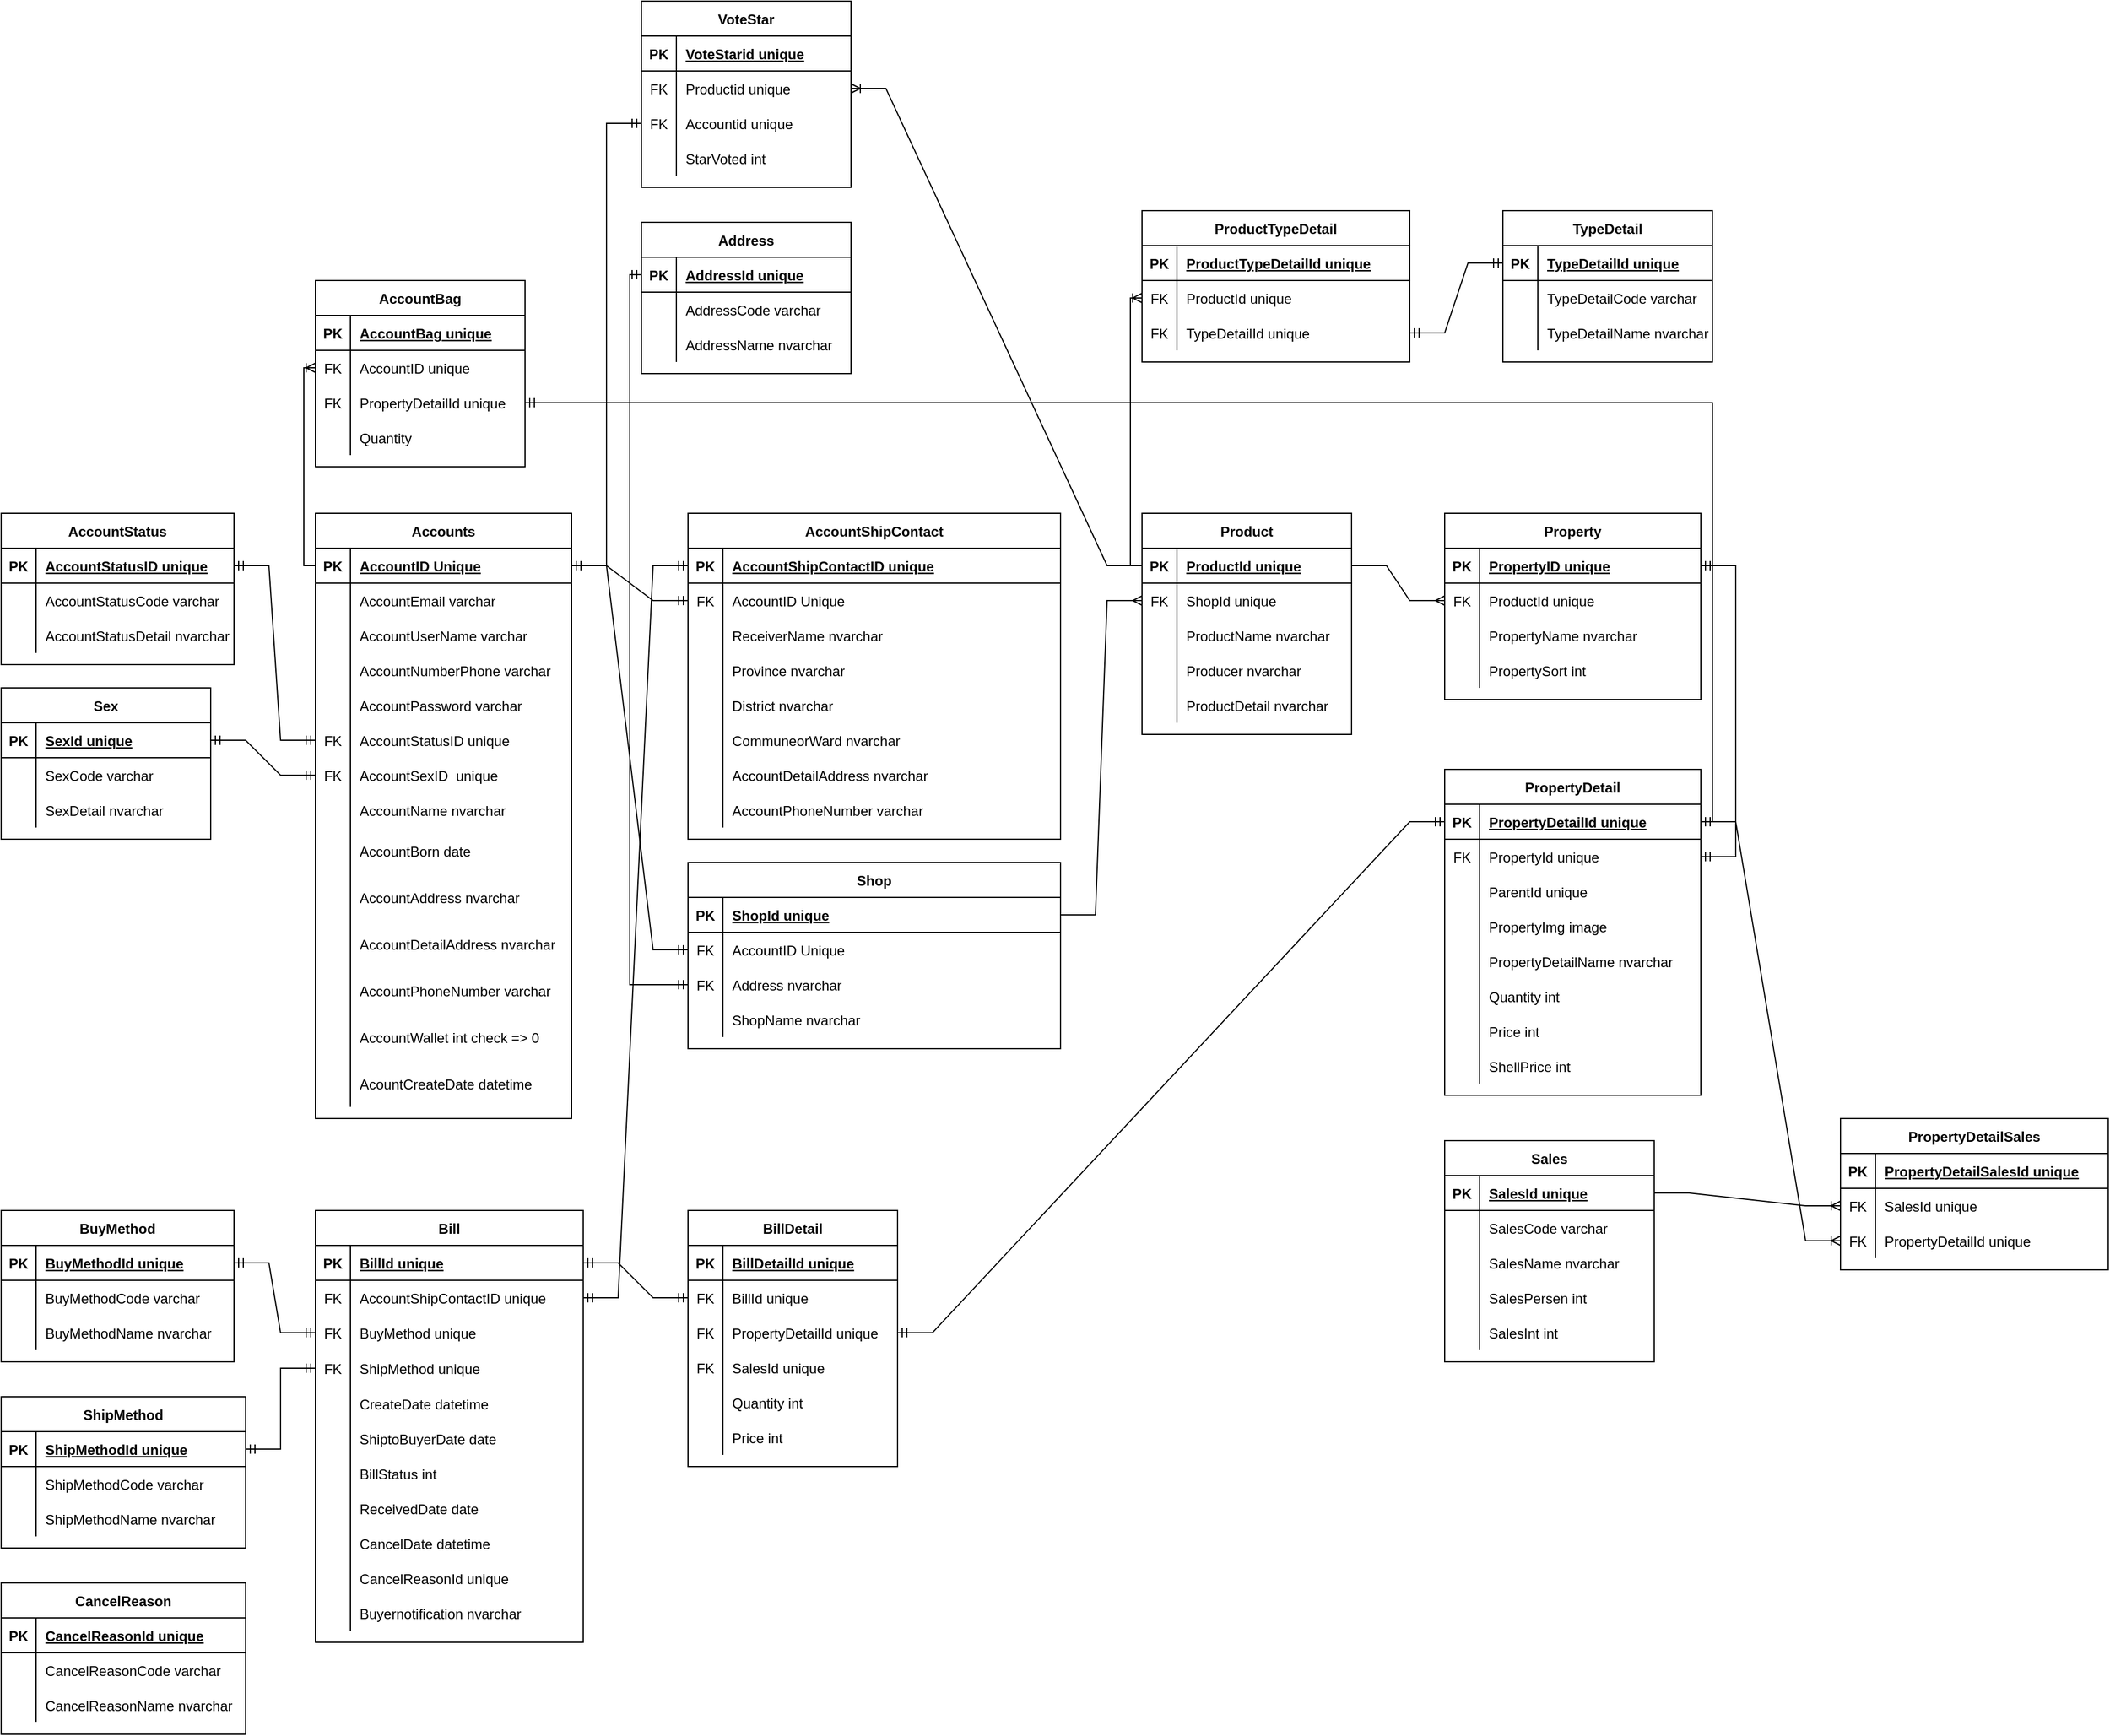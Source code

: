 <mxfile version="20.0.3" type="device"><diagram id="Xt1zcZfGkT2QBo5s5HIg" name="Page-1"><mxGraphModel dx="2374" dy="2246" grid="1" gridSize="10" guides="1" tooltips="1" connect="1" arrows="1" fold="1" page="1" pageScale="1" pageWidth="827" pageHeight="1169" math="0" shadow="0"><root><mxCell id="0"/><mxCell id="1" parent="0"/><mxCell id="KCbA7HzbMCmzlDTBwC-C-1" value="Accounts" style="shape=table;startSize=30;container=1;collapsible=1;childLayout=tableLayout;fixedRows=1;rowLines=0;fontStyle=1;align=center;resizeLast=1;" parent="1" vertex="1"><mxGeometry x="280" y="120" width="220" height="520" as="geometry"/></mxCell><mxCell id="KCbA7HzbMCmzlDTBwC-C-2" value="" style="shape=tableRow;horizontal=0;startSize=0;swimlaneHead=0;swimlaneBody=0;fillColor=none;collapsible=0;dropTarget=0;points=[[0,0.5],[1,0.5]];portConstraint=eastwest;top=0;left=0;right=0;bottom=1;" parent="KCbA7HzbMCmzlDTBwC-C-1" vertex="1"><mxGeometry y="30" width="220" height="30" as="geometry"/></mxCell><mxCell id="KCbA7HzbMCmzlDTBwC-C-3" value="PK" style="shape=partialRectangle;connectable=0;fillColor=none;top=0;left=0;bottom=0;right=0;fontStyle=1;overflow=hidden;" parent="KCbA7HzbMCmzlDTBwC-C-2" vertex="1"><mxGeometry width="30" height="30" as="geometry"><mxRectangle width="30" height="30" as="alternateBounds"/></mxGeometry></mxCell><mxCell id="KCbA7HzbMCmzlDTBwC-C-4" value="AccountID Unique" style="shape=partialRectangle;connectable=0;fillColor=none;top=0;left=0;bottom=0;right=0;align=left;spacingLeft=6;fontStyle=5;overflow=hidden;" parent="KCbA7HzbMCmzlDTBwC-C-2" vertex="1"><mxGeometry x="30" width="190" height="30" as="geometry"><mxRectangle width="190" height="30" as="alternateBounds"/></mxGeometry></mxCell><mxCell id="KCbA7HzbMCmzlDTBwC-C-5" value="" style="shape=tableRow;horizontal=0;startSize=0;swimlaneHead=0;swimlaneBody=0;fillColor=none;collapsible=0;dropTarget=0;points=[[0,0.5],[1,0.5]];portConstraint=eastwest;top=0;left=0;right=0;bottom=0;" parent="KCbA7HzbMCmzlDTBwC-C-1" vertex="1"><mxGeometry y="60" width="220" height="30" as="geometry"/></mxCell><mxCell id="KCbA7HzbMCmzlDTBwC-C-6" value="" style="shape=partialRectangle;connectable=0;fillColor=none;top=0;left=0;bottom=0;right=0;editable=1;overflow=hidden;" parent="KCbA7HzbMCmzlDTBwC-C-5" vertex="1"><mxGeometry width="30" height="30" as="geometry"><mxRectangle width="30" height="30" as="alternateBounds"/></mxGeometry></mxCell><mxCell id="KCbA7HzbMCmzlDTBwC-C-7" value="AccountEmail varchar" style="shape=partialRectangle;connectable=0;fillColor=none;top=0;left=0;bottom=0;right=0;align=left;spacingLeft=6;overflow=hidden;" parent="KCbA7HzbMCmzlDTBwC-C-5" vertex="1"><mxGeometry x="30" width="190" height="30" as="geometry"><mxRectangle width="190" height="30" as="alternateBounds"/></mxGeometry></mxCell><mxCell id="KCbA7HzbMCmzlDTBwC-C-8" value="" style="shape=tableRow;horizontal=0;startSize=0;swimlaneHead=0;swimlaneBody=0;fillColor=none;collapsible=0;dropTarget=0;points=[[0,0.5],[1,0.5]];portConstraint=eastwest;top=0;left=0;right=0;bottom=0;" parent="KCbA7HzbMCmzlDTBwC-C-1" vertex="1"><mxGeometry y="90" width="220" height="30" as="geometry"/></mxCell><mxCell id="KCbA7HzbMCmzlDTBwC-C-9" value="" style="shape=partialRectangle;connectable=0;fillColor=none;top=0;left=0;bottom=0;right=0;editable=1;overflow=hidden;" parent="KCbA7HzbMCmzlDTBwC-C-8" vertex="1"><mxGeometry width="30" height="30" as="geometry"><mxRectangle width="30" height="30" as="alternateBounds"/></mxGeometry></mxCell><mxCell id="KCbA7HzbMCmzlDTBwC-C-10" value="AccountUserName varchar" style="shape=partialRectangle;connectable=0;fillColor=none;top=0;left=0;bottom=0;right=0;align=left;spacingLeft=6;overflow=hidden;" parent="KCbA7HzbMCmzlDTBwC-C-8" vertex="1"><mxGeometry x="30" width="190" height="30" as="geometry"><mxRectangle width="190" height="30" as="alternateBounds"/></mxGeometry></mxCell><mxCell id="KCbA7HzbMCmzlDTBwC-C-11" value="" style="shape=tableRow;horizontal=0;startSize=0;swimlaneHead=0;swimlaneBody=0;fillColor=none;collapsible=0;dropTarget=0;points=[[0,0.5],[1,0.5]];portConstraint=eastwest;top=0;left=0;right=0;bottom=0;" parent="KCbA7HzbMCmzlDTBwC-C-1" vertex="1"><mxGeometry y="120" width="220" height="30" as="geometry"/></mxCell><mxCell id="KCbA7HzbMCmzlDTBwC-C-12" value="" style="shape=partialRectangle;connectable=0;fillColor=none;top=0;left=0;bottom=0;right=0;editable=1;overflow=hidden;" parent="KCbA7HzbMCmzlDTBwC-C-11" vertex="1"><mxGeometry width="30" height="30" as="geometry"><mxRectangle width="30" height="30" as="alternateBounds"/></mxGeometry></mxCell><mxCell id="KCbA7HzbMCmzlDTBwC-C-13" value="AccountNumberPhone varchar" style="shape=partialRectangle;connectable=0;fillColor=none;top=0;left=0;bottom=0;right=0;align=left;spacingLeft=6;overflow=hidden;" parent="KCbA7HzbMCmzlDTBwC-C-11" vertex="1"><mxGeometry x="30" width="190" height="30" as="geometry"><mxRectangle width="190" height="30" as="alternateBounds"/></mxGeometry></mxCell><mxCell id="KCbA7HzbMCmzlDTBwC-C-14" value="" style="shape=tableRow;horizontal=0;startSize=0;swimlaneHead=0;swimlaneBody=0;fillColor=none;collapsible=0;dropTarget=0;points=[[0,0.5],[1,0.5]];portConstraint=eastwest;top=0;left=0;right=0;bottom=0;" parent="KCbA7HzbMCmzlDTBwC-C-1" vertex="1"><mxGeometry y="150" width="220" height="30" as="geometry"/></mxCell><mxCell id="KCbA7HzbMCmzlDTBwC-C-15" value="" style="shape=partialRectangle;connectable=0;fillColor=none;top=0;left=0;bottom=0;right=0;editable=1;overflow=hidden;" parent="KCbA7HzbMCmzlDTBwC-C-14" vertex="1"><mxGeometry width="30" height="30" as="geometry"><mxRectangle width="30" height="30" as="alternateBounds"/></mxGeometry></mxCell><mxCell id="KCbA7HzbMCmzlDTBwC-C-16" value="AccountPassword varchar" style="shape=partialRectangle;connectable=0;fillColor=none;top=0;left=0;bottom=0;right=0;align=left;spacingLeft=6;overflow=hidden;" parent="KCbA7HzbMCmzlDTBwC-C-14" vertex="1"><mxGeometry x="30" width="190" height="30" as="geometry"><mxRectangle width="190" height="30" as="alternateBounds"/></mxGeometry></mxCell><mxCell id="KCbA7HzbMCmzlDTBwC-C-17" value="" style="shape=tableRow;horizontal=0;startSize=0;swimlaneHead=0;swimlaneBody=0;fillColor=none;collapsible=0;dropTarget=0;points=[[0,0.5],[1,0.5]];portConstraint=eastwest;top=0;left=0;right=0;bottom=0;" parent="KCbA7HzbMCmzlDTBwC-C-1" vertex="1"><mxGeometry y="180" width="220" height="30" as="geometry"/></mxCell><mxCell id="KCbA7HzbMCmzlDTBwC-C-18" value="FK" style="shape=partialRectangle;connectable=0;fillColor=none;top=0;left=0;bottom=0;right=0;editable=1;overflow=hidden;" parent="KCbA7HzbMCmzlDTBwC-C-17" vertex="1"><mxGeometry width="30" height="30" as="geometry"><mxRectangle width="30" height="30" as="alternateBounds"/></mxGeometry></mxCell><mxCell id="KCbA7HzbMCmzlDTBwC-C-19" value="AccountStatusID unique" style="shape=partialRectangle;connectable=0;fillColor=none;top=0;left=0;bottom=0;right=0;align=left;spacingLeft=6;overflow=hidden;" parent="KCbA7HzbMCmzlDTBwC-C-17" vertex="1"><mxGeometry x="30" width="190" height="30" as="geometry"><mxRectangle width="190" height="30" as="alternateBounds"/></mxGeometry></mxCell><mxCell id="KCbA7HzbMCmzlDTBwC-C-23" value="" style="shape=tableRow;horizontal=0;startSize=0;swimlaneHead=0;swimlaneBody=0;fillColor=none;collapsible=0;dropTarget=0;points=[[0,0.5],[1,0.5]];portConstraint=eastwest;top=0;left=0;right=0;bottom=0;" parent="KCbA7HzbMCmzlDTBwC-C-1" vertex="1"><mxGeometry y="210" width="220" height="30" as="geometry"/></mxCell><mxCell id="KCbA7HzbMCmzlDTBwC-C-24" value="FK" style="shape=partialRectangle;connectable=0;fillColor=none;top=0;left=0;bottom=0;right=0;editable=1;overflow=hidden;" parent="KCbA7HzbMCmzlDTBwC-C-23" vertex="1"><mxGeometry width="30" height="30" as="geometry"><mxRectangle width="30" height="30" as="alternateBounds"/></mxGeometry></mxCell><mxCell id="KCbA7HzbMCmzlDTBwC-C-25" value="AccountSexID  unique" style="shape=partialRectangle;connectable=0;fillColor=none;top=0;left=0;bottom=0;right=0;align=left;spacingLeft=6;overflow=hidden;" parent="KCbA7HzbMCmzlDTBwC-C-23" vertex="1"><mxGeometry x="30" width="190" height="30" as="geometry"><mxRectangle width="190" height="30" as="alternateBounds"/></mxGeometry></mxCell><mxCell id="KCbA7HzbMCmzlDTBwC-C-20" value="" style="shape=tableRow;horizontal=0;startSize=0;swimlaneHead=0;swimlaneBody=0;fillColor=none;collapsible=0;dropTarget=0;points=[[0,0.5],[1,0.5]];portConstraint=eastwest;top=0;left=0;right=0;bottom=0;" parent="KCbA7HzbMCmzlDTBwC-C-1" vertex="1"><mxGeometry y="240" width="220" height="30" as="geometry"/></mxCell><mxCell id="KCbA7HzbMCmzlDTBwC-C-21" value="" style="shape=partialRectangle;connectable=0;fillColor=none;top=0;left=0;bottom=0;right=0;editable=1;overflow=hidden;" parent="KCbA7HzbMCmzlDTBwC-C-20" vertex="1"><mxGeometry width="30" height="30" as="geometry"><mxRectangle width="30" height="30" as="alternateBounds"/></mxGeometry></mxCell><mxCell id="KCbA7HzbMCmzlDTBwC-C-22" value="AccountName nvarchar" style="shape=partialRectangle;connectable=0;fillColor=none;top=0;left=0;bottom=0;right=0;align=left;spacingLeft=6;overflow=hidden;" parent="KCbA7HzbMCmzlDTBwC-C-20" vertex="1"><mxGeometry x="30" width="190" height="30" as="geometry"><mxRectangle width="190" height="30" as="alternateBounds"/></mxGeometry></mxCell><mxCell id="KCbA7HzbMCmzlDTBwC-C-26" value="" style="shape=tableRow;horizontal=0;startSize=0;swimlaneHead=0;swimlaneBody=0;fillColor=none;collapsible=0;dropTarget=0;points=[[0,0.5],[1,0.5]];portConstraint=eastwest;top=0;left=0;right=0;bottom=0;" parent="KCbA7HzbMCmzlDTBwC-C-1" vertex="1"><mxGeometry y="270" width="220" height="40" as="geometry"/></mxCell><mxCell id="KCbA7HzbMCmzlDTBwC-C-27" value="" style="shape=partialRectangle;connectable=0;fillColor=none;top=0;left=0;bottom=0;right=0;editable=1;overflow=hidden;" parent="KCbA7HzbMCmzlDTBwC-C-26" vertex="1"><mxGeometry width="30" height="40" as="geometry"><mxRectangle width="30" height="40" as="alternateBounds"/></mxGeometry></mxCell><mxCell id="KCbA7HzbMCmzlDTBwC-C-28" value="AccountBorn date" style="shape=partialRectangle;connectable=0;fillColor=none;top=0;left=0;bottom=0;right=0;align=left;spacingLeft=6;overflow=hidden;" parent="KCbA7HzbMCmzlDTBwC-C-26" vertex="1"><mxGeometry x="30" width="190" height="40" as="geometry"><mxRectangle width="190" height="40" as="alternateBounds"/></mxGeometry></mxCell><mxCell id="KCbA7HzbMCmzlDTBwC-C-139" value="" style="shape=tableRow;horizontal=0;startSize=0;swimlaneHead=0;swimlaneBody=0;fillColor=none;collapsible=0;dropTarget=0;points=[[0,0.5],[1,0.5]];portConstraint=eastwest;top=0;left=0;right=0;bottom=0;" parent="KCbA7HzbMCmzlDTBwC-C-1" vertex="1"><mxGeometry y="310" width="220" height="40" as="geometry"/></mxCell><mxCell id="KCbA7HzbMCmzlDTBwC-C-140" value="" style="shape=partialRectangle;connectable=0;fillColor=none;top=0;left=0;bottom=0;right=0;editable=1;overflow=hidden;" parent="KCbA7HzbMCmzlDTBwC-C-139" vertex="1"><mxGeometry width="30" height="40" as="geometry"><mxRectangle width="30" height="40" as="alternateBounds"/></mxGeometry></mxCell><mxCell id="KCbA7HzbMCmzlDTBwC-C-141" value="AccountAddress nvarchar" style="shape=partialRectangle;connectable=0;fillColor=none;top=0;left=0;bottom=0;right=0;align=left;spacingLeft=6;overflow=hidden;" parent="KCbA7HzbMCmzlDTBwC-C-139" vertex="1"><mxGeometry x="30" width="190" height="40" as="geometry"><mxRectangle width="190" height="40" as="alternateBounds"/></mxGeometry></mxCell><mxCell id="KCbA7HzbMCmzlDTBwC-C-148" value="" style="shape=tableRow;horizontal=0;startSize=0;swimlaneHead=0;swimlaneBody=0;fillColor=none;collapsible=0;dropTarget=0;points=[[0,0.5],[1,0.5]];portConstraint=eastwest;top=0;left=0;right=0;bottom=0;" parent="KCbA7HzbMCmzlDTBwC-C-1" vertex="1"><mxGeometry y="350" width="220" height="40" as="geometry"/></mxCell><mxCell id="KCbA7HzbMCmzlDTBwC-C-149" value="" style="shape=partialRectangle;connectable=0;fillColor=none;top=0;left=0;bottom=0;right=0;editable=1;overflow=hidden;" parent="KCbA7HzbMCmzlDTBwC-C-148" vertex="1"><mxGeometry width="30" height="40" as="geometry"><mxRectangle width="30" height="40" as="alternateBounds"/></mxGeometry></mxCell><mxCell id="KCbA7HzbMCmzlDTBwC-C-150" value="AccountDetailAddress nvarchar" style="shape=partialRectangle;connectable=0;fillColor=none;top=0;left=0;bottom=0;right=0;align=left;spacingLeft=6;overflow=hidden;" parent="KCbA7HzbMCmzlDTBwC-C-148" vertex="1"><mxGeometry x="30" width="190" height="40" as="geometry"><mxRectangle width="190" height="40" as="alternateBounds"/></mxGeometry></mxCell><mxCell id="KCbA7HzbMCmzlDTBwC-C-151" value="" style="shape=tableRow;horizontal=0;startSize=0;swimlaneHead=0;swimlaneBody=0;fillColor=none;collapsible=0;dropTarget=0;points=[[0,0.5],[1,0.5]];portConstraint=eastwest;top=0;left=0;right=0;bottom=0;" parent="KCbA7HzbMCmzlDTBwC-C-1" vertex="1"><mxGeometry y="390" width="220" height="40" as="geometry"/></mxCell><mxCell id="KCbA7HzbMCmzlDTBwC-C-152" value="" style="shape=partialRectangle;connectable=0;fillColor=none;top=0;left=0;bottom=0;right=0;editable=1;overflow=hidden;" parent="KCbA7HzbMCmzlDTBwC-C-151" vertex="1"><mxGeometry width="30" height="40" as="geometry"><mxRectangle width="30" height="40" as="alternateBounds"/></mxGeometry></mxCell><mxCell id="KCbA7HzbMCmzlDTBwC-C-153" value="AccountPhoneNumber varchar" style="shape=partialRectangle;connectable=0;fillColor=none;top=0;left=0;bottom=0;right=0;align=left;spacingLeft=6;overflow=hidden;" parent="KCbA7HzbMCmzlDTBwC-C-151" vertex="1"><mxGeometry x="30" width="190" height="40" as="geometry"><mxRectangle width="190" height="40" as="alternateBounds"/></mxGeometry></mxCell><mxCell id="KCbA7HzbMCmzlDTBwC-C-167" value="" style="shape=tableRow;horizontal=0;startSize=0;swimlaneHead=0;swimlaneBody=0;fillColor=none;collapsible=0;dropTarget=0;points=[[0,0.5],[1,0.5]];portConstraint=eastwest;top=0;left=0;right=0;bottom=0;" parent="KCbA7HzbMCmzlDTBwC-C-1" vertex="1"><mxGeometry y="430" width="220" height="40" as="geometry"/></mxCell><mxCell id="KCbA7HzbMCmzlDTBwC-C-168" value="" style="shape=partialRectangle;connectable=0;fillColor=none;top=0;left=0;bottom=0;right=0;editable=1;overflow=hidden;" parent="KCbA7HzbMCmzlDTBwC-C-167" vertex="1"><mxGeometry width="30" height="40" as="geometry"><mxRectangle width="30" height="40" as="alternateBounds"/></mxGeometry></mxCell><mxCell id="KCbA7HzbMCmzlDTBwC-C-169" value="AccountWallet int check =&gt; 0" style="shape=partialRectangle;connectable=0;fillColor=none;top=0;left=0;bottom=0;right=0;align=left;spacingLeft=6;overflow=hidden;" parent="KCbA7HzbMCmzlDTBwC-C-167" vertex="1"><mxGeometry x="30" width="190" height="40" as="geometry"><mxRectangle width="190" height="40" as="alternateBounds"/></mxGeometry></mxCell><mxCell id="bb-lMNaZIaEiEKUE67bD-21" style="shape=tableRow;horizontal=0;startSize=0;swimlaneHead=0;swimlaneBody=0;fillColor=none;collapsible=0;dropTarget=0;points=[[0,0.5],[1,0.5]];portConstraint=eastwest;top=0;left=0;right=0;bottom=0;" parent="KCbA7HzbMCmzlDTBwC-C-1" vertex="1"><mxGeometry y="470" width="220" height="40" as="geometry"/></mxCell><mxCell id="bb-lMNaZIaEiEKUE67bD-22" style="shape=partialRectangle;connectable=0;fillColor=none;top=0;left=0;bottom=0;right=0;editable=1;overflow=hidden;" parent="bb-lMNaZIaEiEKUE67bD-21" vertex="1"><mxGeometry width="30" height="40" as="geometry"><mxRectangle width="30" height="40" as="alternateBounds"/></mxGeometry></mxCell><mxCell id="bb-lMNaZIaEiEKUE67bD-23" value="AcountCreateDate datetime" style="shape=partialRectangle;connectable=0;fillColor=none;top=0;left=0;bottom=0;right=0;align=left;spacingLeft=6;overflow=hidden;" parent="bb-lMNaZIaEiEKUE67bD-21" vertex="1"><mxGeometry x="30" width="190" height="40" as="geometry"><mxRectangle width="190" height="40" as="alternateBounds"/></mxGeometry></mxCell><mxCell id="KCbA7HzbMCmzlDTBwC-C-35" value="AccountShipContact" style="shape=table;startSize=30;container=1;collapsible=1;childLayout=tableLayout;fixedRows=1;rowLines=0;fontStyle=1;align=center;resizeLast=1;" parent="1" vertex="1"><mxGeometry x="600" y="120" width="320" height="280" as="geometry"/></mxCell><mxCell id="KCbA7HzbMCmzlDTBwC-C-36" value="" style="shape=tableRow;horizontal=0;startSize=0;swimlaneHead=0;swimlaneBody=0;fillColor=none;collapsible=0;dropTarget=0;points=[[0,0.5],[1,0.5]];portConstraint=eastwest;top=0;left=0;right=0;bottom=1;" parent="KCbA7HzbMCmzlDTBwC-C-35" vertex="1"><mxGeometry y="30" width="320" height="30" as="geometry"/></mxCell><mxCell id="KCbA7HzbMCmzlDTBwC-C-37" value="PK" style="shape=partialRectangle;connectable=0;fillColor=none;top=0;left=0;bottom=0;right=0;fontStyle=1;overflow=hidden;" parent="KCbA7HzbMCmzlDTBwC-C-36" vertex="1"><mxGeometry width="30" height="30" as="geometry"><mxRectangle width="30" height="30" as="alternateBounds"/></mxGeometry></mxCell><mxCell id="KCbA7HzbMCmzlDTBwC-C-38" value="AccountShipContactID unique" style="shape=partialRectangle;connectable=0;fillColor=none;top=0;left=0;bottom=0;right=0;align=left;spacingLeft=6;fontStyle=5;overflow=hidden;" parent="KCbA7HzbMCmzlDTBwC-C-36" vertex="1"><mxGeometry x="30" width="290" height="30" as="geometry"><mxRectangle width="290" height="30" as="alternateBounds"/></mxGeometry></mxCell><mxCell id="KCbA7HzbMCmzlDTBwC-C-39" value="" style="shape=tableRow;horizontal=0;startSize=0;swimlaneHead=0;swimlaneBody=0;fillColor=none;collapsible=0;dropTarget=0;points=[[0,0.5],[1,0.5]];portConstraint=eastwest;top=0;left=0;right=0;bottom=0;" parent="KCbA7HzbMCmzlDTBwC-C-35" vertex="1"><mxGeometry y="60" width="320" height="30" as="geometry"/></mxCell><mxCell id="KCbA7HzbMCmzlDTBwC-C-40" value="FK" style="shape=partialRectangle;connectable=0;fillColor=none;top=0;left=0;bottom=0;right=0;editable=1;overflow=hidden;" parent="KCbA7HzbMCmzlDTBwC-C-39" vertex="1"><mxGeometry width="30" height="30" as="geometry"><mxRectangle width="30" height="30" as="alternateBounds"/></mxGeometry></mxCell><mxCell id="KCbA7HzbMCmzlDTBwC-C-41" value="AccountID Unique" style="shape=partialRectangle;connectable=0;fillColor=none;top=0;left=0;bottom=0;right=0;align=left;spacingLeft=6;overflow=hidden;" parent="KCbA7HzbMCmzlDTBwC-C-39" vertex="1"><mxGeometry x="30" width="290" height="30" as="geometry"><mxRectangle width="290" height="30" as="alternateBounds"/></mxGeometry></mxCell><mxCell id="KCbA7HzbMCmzlDTBwC-C-106" value="" style="shape=tableRow;horizontal=0;startSize=0;swimlaneHead=0;swimlaneBody=0;fillColor=none;collapsible=0;dropTarget=0;points=[[0,0.5],[1,0.5]];portConstraint=eastwest;top=0;left=0;right=0;bottom=0;" parent="KCbA7HzbMCmzlDTBwC-C-35" vertex="1"><mxGeometry y="90" width="320" height="30" as="geometry"/></mxCell><mxCell id="KCbA7HzbMCmzlDTBwC-C-107" value="" style="shape=partialRectangle;connectable=0;fillColor=none;top=0;left=0;bottom=0;right=0;editable=1;overflow=hidden;" parent="KCbA7HzbMCmzlDTBwC-C-106" vertex="1"><mxGeometry width="30" height="30" as="geometry"><mxRectangle width="30" height="30" as="alternateBounds"/></mxGeometry></mxCell><mxCell id="KCbA7HzbMCmzlDTBwC-C-108" value="ReceiverName nvarchar" style="shape=partialRectangle;connectable=0;fillColor=none;top=0;left=0;bottom=0;right=0;align=left;spacingLeft=6;overflow=hidden;" parent="KCbA7HzbMCmzlDTBwC-C-106" vertex="1"><mxGeometry x="30" width="290" height="30" as="geometry"><mxRectangle width="290" height="30" as="alternateBounds"/></mxGeometry></mxCell><mxCell id="KCbA7HzbMCmzlDTBwC-C-42" value="" style="shape=tableRow;horizontal=0;startSize=0;swimlaneHead=0;swimlaneBody=0;fillColor=none;collapsible=0;dropTarget=0;points=[[0,0.5],[1,0.5]];portConstraint=eastwest;top=0;left=0;right=0;bottom=0;" parent="KCbA7HzbMCmzlDTBwC-C-35" vertex="1"><mxGeometry y="120" width="320" height="30" as="geometry"/></mxCell><mxCell id="KCbA7HzbMCmzlDTBwC-C-43" value="" style="shape=partialRectangle;connectable=0;fillColor=none;top=0;left=0;bottom=0;right=0;editable=1;overflow=hidden;" parent="KCbA7HzbMCmzlDTBwC-C-42" vertex="1"><mxGeometry width="30" height="30" as="geometry"><mxRectangle width="30" height="30" as="alternateBounds"/></mxGeometry></mxCell><mxCell id="KCbA7HzbMCmzlDTBwC-C-44" value="Province nvarchar" style="shape=partialRectangle;connectable=0;fillColor=none;top=0;left=0;bottom=0;right=0;align=left;spacingLeft=6;overflow=hidden;" parent="KCbA7HzbMCmzlDTBwC-C-42" vertex="1"><mxGeometry x="30" width="290" height="30" as="geometry"><mxRectangle width="290" height="30" as="alternateBounds"/></mxGeometry></mxCell><mxCell id="KCbA7HzbMCmzlDTBwC-C-45" value="" style="shape=tableRow;horizontal=0;startSize=0;swimlaneHead=0;swimlaneBody=0;fillColor=none;collapsible=0;dropTarget=0;points=[[0,0.5],[1,0.5]];portConstraint=eastwest;top=0;left=0;right=0;bottom=0;" parent="KCbA7HzbMCmzlDTBwC-C-35" vertex="1"><mxGeometry y="150" width="320" height="30" as="geometry"/></mxCell><mxCell id="KCbA7HzbMCmzlDTBwC-C-46" value="" style="shape=partialRectangle;connectable=0;fillColor=none;top=0;left=0;bottom=0;right=0;editable=1;overflow=hidden;" parent="KCbA7HzbMCmzlDTBwC-C-45" vertex="1"><mxGeometry width="30" height="30" as="geometry"><mxRectangle width="30" height="30" as="alternateBounds"/></mxGeometry></mxCell><mxCell id="KCbA7HzbMCmzlDTBwC-C-47" value="District nvarchar" style="shape=partialRectangle;connectable=0;fillColor=none;top=0;left=0;bottom=0;right=0;align=left;spacingLeft=6;overflow=hidden;" parent="KCbA7HzbMCmzlDTBwC-C-45" vertex="1"><mxGeometry x="30" width="290" height="30" as="geometry"><mxRectangle width="290" height="30" as="alternateBounds"/></mxGeometry></mxCell><mxCell id="KCbA7HzbMCmzlDTBwC-C-48" value="" style="shape=tableRow;horizontal=0;startSize=0;swimlaneHead=0;swimlaneBody=0;fillColor=none;collapsible=0;dropTarget=0;points=[[0,0.5],[1,0.5]];portConstraint=eastwest;top=0;left=0;right=0;bottom=0;" parent="KCbA7HzbMCmzlDTBwC-C-35" vertex="1"><mxGeometry y="180" width="320" height="30" as="geometry"/></mxCell><mxCell id="KCbA7HzbMCmzlDTBwC-C-49" value="" style="shape=partialRectangle;connectable=0;fillColor=none;top=0;left=0;bottom=0;right=0;editable=1;overflow=hidden;" parent="KCbA7HzbMCmzlDTBwC-C-48" vertex="1"><mxGeometry width="30" height="30" as="geometry"><mxRectangle width="30" height="30" as="alternateBounds"/></mxGeometry></mxCell><mxCell id="KCbA7HzbMCmzlDTBwC-C-50" value="CommuneorWard nvarchar" style="shape=partialRectangle;connectable=0;fillColor=none;top=0;left=0;bottom=0;right=0;align=left;spacingLeft=6;overflow=hidden;" parent="KCbA7HzbMCmzlDTBwC-C-48" vertex="1"><mxGeometry x="30" width="290" height="30" as="geometry"><mxRectangle width="290" height="30" as="alternateBounds"/></mxGeometry></mxCell><mxCell id="KCbA7HzbMCmzlDTBwC-C-51" value="" style="shape=tableRow;horizontal=0;startSize=0;swimlaneHead=0;swimlaneBody=0;fillColor=none;collapsible=0;dropTarget=0;points=[[0,0.5],[1,0.5]];portConstraint=eastwest;top=0;left=0;right=0;bottom=0;" parent="KCbA7HzbMCmzlDTBwC-C-35" vertex="1"><mxGeometry y="210" width="320" height="30" as="geometry"/></mxCell><mxCell id="KCbA7HzbMCmzlDTBwC-C-52" value="" style="shape=partialRectangle;connectable=0;fillColor=none;top=0;left=0;bottom=0;right=0;editable=1;overflow=hidden;" parent="KCbA7HzbMCmzlDTBwC-C-51" vertex="1"><mxGeometry width="30" height="30" as="geometry"><mxRectangle width="30" height="30" as="alternateBounds"/></mxGeometry></mxCell><mxCell id="KCbA7HzbMCmzlDTBwC-C-53" value="AccountDetailAddress nvarchar" style="shape=partialRectangle;connectable=0;fillColor=none;top=0;left=0;bottom=0;right=0;align=left;spacingLeft=6;overflow=hidden;" parent="KCbA7HzbMCmzlDTBwC-C-51" vertex="1"><mxGeometry x="30" width="290" height="30" as="geometry"><mxRectangle width="290" height="30" as="alternateBounds"/></mxGeometry></mxCell><mxCell id="KCbA7HzbMCmzlDTBwC-C-103" value="" style="shape=tableRow;horizontal=0;startSize=0;swimlaneHead=0;swimlaneBody=0;fillColor=none;collapsible=0;dropTarget=0;points=[[0,0.5],[1,0.5]];portConstraint=eastwest;top=0;left=0;right=0;bottom=0;" parent="KCbA7HzbMCmzlDTBwC-C-35" vertex="1"><mxGeometry y="240" width="320" height="30" as="geometry"/></mxCell><mxCell id="KCbA7HzbMCmzlDTBwC-C-104" value="" style="shape=partialRectangle;connectable=0;fillColor=none;top=0;left=0;bottom=0;right=0;editable=1;overflow=hidden;" parent="KCbA7HzbMCmzlDTBwC-C-103" vertex="1"><mxGeometry width="30" height="30" as="geometry"><mxRectangle width="30" height="30" as="alternateBounds"/></mxGeometry></mxCell><mxCell id="KCbA7HzbMCmzlDTBwC-C-105" value="AccountPhoneNumber varchar" style="shape=partialRectangle;connectable=0;fillColor=none;top=0;left=0;bottom=0;right=0;align=left;spacingLeft=6;overflow=hidden;" parent="KCbA7HzbMCmzlDTBwC-C-103" vertex="1"><mxGeometry x="30" width="290" height="30" as="geometry"><mxRectangle width="290" height="30" as="alternateBounds"/></mxGeometry></mxCell><mxCell id="KCbA7HzbMCmzlDTBwC-C-54" value="" style="edgeStyle=entityRelationEdgeStyle;fontSize=12;html=1;endArrow=ERmandOne;startArrow=ERmandOne;rounded=0;entryX=0;entryY=0.5;entryDx=0;entryDy=0;exitX=1;exitY=0.5;exitDx=0;exitDy=0;" parent="1" source="KCbA7HzbMCmzlDTBwC-C-2" target="KCbA7HzbMCmzlDTBwC-C-39" edge="1"><mxGeometry width="100" height="100" relative="1" as="geometry"><mxPoint x="520" y="380" as="sourcePoint"/><mxPoint x="620" y="280" as="targetPoint"/></mxGeometry></mxCell><mxCell id="KCbA7HzbMCmzlDTBwC-C-58" value="Sex" style="shape=table;startSize=30;container=1;collapsible=1;childLayout=tableLayout;fixedRows=1;rowLines=0;fontStyle=1;align=center;resizeLast=1;" parent="1" vertex="1"><mxGeometry x="10" y="270" width="180" height="130" as="geometry"/></mxCell><mxCell id="KCbA7HzbMCmzlDTBwC-C-59" value="" style="shape=tableRow;horizontal=0;startSize=0;swimlaneHead=0;swimlaneBody=0;fillColor=none;collapsible=0;dropTarget=0;points=[[0,0.5],[1,0.5]];portConstraint=eastwest;top=0;left=0;right=0;bottom=1;" parent="KCbA7HzbMCmzlDTBwC-C-58" vertex="1"><mxGeometry y="30" width="180" height="30" as="geometry"/></mxCell><mxCell id="KCbA7HzbMCmzlDTBwC-C-60" value="PK" style="shape=partialRectangle;connectable=0;fillColor=none;top=0;left=0;bottom=0;right=0;fontStyle=1;overflow=hidden;" parent="KCbA7HzbMCmzlDTBwC-C-59" vertex="1"><mxGeometry width="30" height="30" as="geometry"><mxRectangle width="30" height="30" as="alternateBounds"/></mxGeometry></mxCell><mxCell id="KCbA7HzbMCmzlDTBwC-C-61" value="SexId unique" style="shape=partialRectangle;connectable=0;fillColor=none;top=0;left=0;bottom=0;right=0;align=left;spacingLeft=6;fontStyle=5;overflow=hidden;" parent="KCbA7HzbMCmzlDTBwC-C-59" vertex="1"><mxGeometry x="30" width="150" height="30" as="geometry"><mxRectangle width="150" height="30" as="alternateBounds"/></mxGeometry></mxCell><mxCell id="KCbA7HzbMCmzlDTBwC-C-96" value="" style="shape=tableRow;horizontal=0;startSize=0;swimlaneHead=0;swimlaneBody=0;fillColor=none;collapsible=0;dropTarget=0;points=[[0,0.5],[1,0.5]];portConstraint=eastwest;top=0;left=0;right=0;bottom=0;" parent="KCbA7HzbMCmzlDTBwC-C-58" vertex="1"><mxGeometry y="60" width="180" height="30" as="geometry"/></mxCell><mxCell id="KCbA7HzbMCmzlDTBwC-C-97" value="" style="shape=partialRectangle;connectable=0;fillColor=none;top=0;left=0;bottom=0;right=0;editable=1;overflow=hidden;" parent="KCbA7HzbMCmzlDTBwC-C-96" vertex="1"><mxGeometry width="30" height="30" as="geometry"><mxRectangle width="30" height="30" as="alternateBounds"/></mxGeometry></mxCell><mxCell id="KCbA7HzbMCmzlDTBwC-C-98" value="SexCode varchar" style="shape=partialRectangle;connectable=0;fillColor=none;top=0;left=0;bottom=0;right=0;align=left;spacingLeft=6;overflow=hidden;" parent="KCbA7HzbMCmzlDTBwC-C-96" vertex="1"><mxGeometry x="30" width="150" height="30" as="geometry"><mxRectangle width="150" height="30" as="alternateBounds"/></mxGeometry></mxCell><mxCell id="KCbA7HzbMCmzlDTBwC-C-65" value="" style="shape=tableRow;horizontal=0;startSize=0;swimlaneHead=0;swimlaneBody=0;fillColor=none;collapsible=0;dropTarget=0;points=[[0,0.5],[1,0.5]];portConstraint=eastwest;top=0;left=0;right=0;bottom=0;" parent="KCbA7HzbMCmzlDTBwC-C-58" vertex="1"><mxGeometry y="90" width="180" height="30" as="geometry"/></mxCell><mxCell id="KCbA7HzbMCmzlDTBwC-C-66" value="" style="shape=partialRectangle;connectable=0;fillColor=none;top=0;left=0;bottom=0;right=0;editable=1;overflow=hidden;" parent="KCbA7HzbMCmzlDTBwC-C-65" vertex="1"><mxGeometry width="30" height="30" as="geometry"><mxRectangle width="30" height="30" as="alternateBounds"/></mxGeometry></mxCell><mxCell id="KCbA7HzbMCmzlDTBwC-C-67" value="SexDetail nvarchar" style="shape=partialRectangle;connectable=0;fillColor=none;top=0;left=0;bottom=0;right=0;align=left;spacingLeft=6;overflow=hidden;" parent="KCbA7HzbMCmzlDTBwC-C-65" vertex="1"><mxGeometry x="30" width="150" height="30" as="geometry"><mxRectangle width="150" height="30" as="alternateBounds"/></mxGeometry></mxCell><mxCell id="KCbA7HzbMCmzlDTBwC-C-71" value="" style="edgeStyle=entityRelationEdgeStyle;fontSize=12;html=1;endArrow=ERmandOne;startArrow=ERmandOne;rounded=0;exitX=1;exitY=0.5;exitDx=0;exitDy=0;entryX=0;entryY=0.5;entryDx=0;entryDy=0;" parent="1" source="KCbA7HzbMCmzlDTBwC-C-59" target="KCbA7HzbMCmzlDTBwC-C-23" edge="1"><mxGeometry width="100" height="100" relative="1" as="geometry"><mxPoint x="190" y="195" as="sourcePoint"/><mxPoint x="620" y="280" as="targetPoint"/></mxGeometry></mxCell><mxCell id="KCbA7HzbMCmzlDTBwC-C-72" value="AccountStatus" style="shape=table;startSize=30;container=1;collapsible=1;childLayout=tableLayout;fixedRows=1;rowLines=0;fontStyle=1;align=center;resizeLast=1;" parent="1" vertex="1"><mxGeometry x="10" y="120" width="200" height="130" as="geometry"/></mxCell><mxCell id="KCbA7HzbMCmzlDTBwC-C-73" value="" style="shape=tableRow;horizontal=0;startSize=0;swimlaneHead=0;swimlaneBody=0;fillColor=none;collapsible=0;dropTarget=0;points=[[0,0.5],[1,0.5]];portConstraint=eastwest;top=0;left=0;right=0;bottom=1;" parent="KCbA7HzbMCmzlDTBwC-C-72" vertex="1"><mxGeometry y="30" width="200" height="30" as="geometry"/></mxCell><mxCell id="KCbA7HzbMCmzlDTBwC-C-74" value="PK" style="shape=partialRectangle;connectable=0;fillColor=none;top=0;left=0;bottom=0;right=0;fontStyle=1;overflow=hidden;" parent="KCbA7HzbMCmzlDTBwC-C-73" vertex="1"><mxGeometry width="30" height="30" as="geometry"><mxRectangle width="30" height="30" as="alternateBounds"/></mxGeometry></mxCell><mxCell id="KCbA7HzbMCmzlDTBwC-C-75" value="AccountStatusID unique" style="shape=partialRectangle;connectable=0;fillColor=none;top=0;left=0;bottom=0;right=0;align=left;spacingLeft=6;fontStyle=5;overflow=hidden;" parent="KCbA7HzbMCmzlDTBwC-C-73" vertex="1"><mxGeometry x="30" width="170" height="30" as="geometry"><mxRectangle width="170" height="30" as="alternateBounds"/></mxGeometry></mxCell><mxCell id="KCbA7HzbMCmzlDTBwC-C-99" value="" style="shape=tableRow;horizontal=0;startSize=0;swimlaneHead=0;swimlaneBody=0;fillColor=none;collapsible=0;dropTarget=0;points=[[0,0.5],[1,0.5]];portConstraint=eastwest;top=0;left=0;right=0;bottom=0;" parent="KCbA7HzbMCmzlDTBwC-C-72" vertex="1"><mxGeometry y="60" width="200" height="30" as="geometry"/></mxCell><mxCell id="KCbA7HzbMCmzlDTBwC-C-100" value="" style="shape=partialRectangle;connectable=0;fillColor=none;top=0;left=0;bottom=0;right=0;editable=1;overflow=hidden;" parent="KCbA7HzbMCmzlDTBwC-C-99" vertex="1"><mxGeometry width="30" height="30" as="geometry"><mxRectangle width="30" height="30" as="alternateBounds"/></mxGeometry></mxCell><mxCell id="KCbA7HzbMCmzlDTBwC-C-101" value="AccountStatusCode varchar" style="shape=partialRectangle;connectable=0;fillColor=none;top=0;left=0;bottom=0;right=0;align=left;spacingLeft=6;overflow=hidden;" parent="KCbA7HzbMCmzlDTBwC-C-99" vertex="1"><mxGeometry x="30" width="170" height="30" as="geometry"><mxRectangle width="170" height="30" as="alternateBounds"/></mxGeometry></mxCell><mxCell id="KCbA7HzbMCmzlDTBwC-C-79" value="" style="shape=tableRow;horizontal=0;startSize=0;swimlaneHead=0;swimlaneBody=0;fillColor=none;collapsible=0;dropTarget=0;points=[[0,0.5],[1,0.5]];portConstraint=eastwest;top=0;left=0;right=0;bottom=0;" parent="KCbA7HzbMCmzlDTBwC-C-72" vertex="1"><mxGeometry y="90" width="200" height="30" as="geometry"/></mxCell><mxCell id="KCbA7HzbMCmzlDTBwC-C-80" value="" style="shape=partialRectangle;connectable=0;fillColor=none;top=0;left=0;bottom=0;right=0;editable=1;overflow=hidden;" parent="KCbA7HzbMCmzlDTBwC-C-79" vertex="1"><mxGeometry width="30" height="30" as="geometry"><mxRectangle width="30" height="30" as="alternateBounds"/></mxGeometry></mxCell><mxCell id="KCbA7HzbMCmzlDTBwC-C-81" value="AccountStatusDetail nvarchar" style="shape=partialRectangle;connectable=0;fillColor=none;top=0;left=0;bottom=0;right=0;align=left;spacingLeft=6;overflow=hidden;" parent="KCbA7HzbMCmzlDTBwC-C-79" vertex="1"><mxGeometry x="30" width="170" height="30" as="geometry"><mxRectangle width="170" height="30" as="alternateBounds"/></mxGeometry></mxCell><mxCell id="KCbA7HzbMCmzlDTBwC-C-102" value="" style="edgeStyle=entityRelationEdgeStyle;fontSize=12;html=1;endArrow=ERmandOne;startArrow=ERmandOne;rounded=0;exitX=1;exitY=0.5;exitDx=0;exitDy=0;entryX=0;entryY=0.5;entryDx=0;entryDy=0;" parent="1" source="KCbA7HzbMCmzlDTBwC-C-73" target="KCbA7HzbMCmzlDTBwC-C-17" edge="1"><mxGeometry width="100" height="100" relative="1" as="geometry"><mxPoint x="190" y="365" as="sourcePoint"/><mxPoint x="290" y="170" as="targetPoint"/></mxGeometry></mxCell><mxCell id="KCbA7HzbMCmzlDTBwC-C-154" value="Shop" style="shape=table;startSize=30;container=1;collapsible=1;childLayout=tableLayout;fixedRows=1;rowLines=0;fontStyle=1;align=center;resizeLast=1;" parent="1" vertex="1"><mxGeometry x="600" y="420" width="320" height="160" as="geometry"/></mxCell><mxCell id="KCbA7HzbMCmzlDTBwC-C-155" value="" style="shape=tableRow;horizontal=0;startSize=0;swimlaneHead=0;swimlaneBody=0;fillColor=none;collapsible=0;dropTarget=0;points=[[0,0.5],[1,0.5]];portConstraint=eastwest;top=0;left=0;right=0;bottom=1;" parent="KCbA7HzbMCmzlDTBwC-C-154" vertex="1"><mxGeometry y="30" width="320" height="30" as="geometry"/></mxCell><mxCell id="KCbA7HzbMCmzlDTBwC-C-156" value="PK" style="shape=partialRectangle;connectable=0;fillColor=none;top=0;left=0;bottom=0;right=0;fontStyle=1;overflow=hidden;" parent="KCbA7HzbMCmzlDTBwC-C-155" vertex="1"><mxGeometry width="30" height="30" as="geometry"><mxRectangle width="30" height="30" as="alternateBounds"/></mxGeometry></mxCell><mxCell id="KCbA7HzbMCmzlDTBwC-C-157" value="ShopId unique" style="shape=partialRectangle;connectable=0;fillColor=none;top=0;left=0;bottom=0;right=0;align=left;spacingLeft=6;fontStyle=5;overflow=hidden;" parent="KCbA7HzbMCmzlDTBwC-C-155" vertex="1"><mxGeometry x="30" width="290" height="30" as="geometry"><mxRectangle width="290" height="30" as="alternateBounds"/></mxGeometry></mxCell><mxCell id="KCbA7HzbMCmzlDTBwC-C-158" value="" style="shape=tableRow;horizontal=0;startSize=0;swimlaneHead=0;swimlaneBody=0;fillColor=none;collapsible=0;dropTarget=0;points=[[0,0.5],[1,0.5]];portConstraint=eastwest;top=0;left=0;right=0;bottom=0;" parent="KCbA7HzbMCmzlDTBwC-C-154" vertex="1"><mxGeometry y="60" width="320" height="30" as="geometry"/></mxCell><mxCell id="KCbA7HzbMCmzlDTBwC-C-159" value="FK" style="shape=partialRectangle;connectable=0;fillColor=none;top=0;left=0;bottom=0;right=0;editable=1;overflow=hidden;" parent="KCbA7HzbMCmzlDTBwC-C-158" vertex="1"><mxGeometry width="30" height="30" as="geometry"><mxRectangle width="30" height="30" as="alternateBounds"/></mxGeometry></mxCell><mxCell id="KCbA7HzbMCmzlDTBwC-C-160" value="AccountID Unique" style="shape=partialRectangle;connectable=0;fillColor=none;top=0;left=0;bottom=0;right=0;align=left;spacingLeft=6;overflow=hidden;" parent="KCbA7HzbMCmzlDTBwC-C-158" vertex="1"><mxGeometry x="30" width="290" height="30" as="geometry"><mxRectangle width="290" height="30" as="alternateBounds"/></mxGeometry></mxCell><mxCell id="Pic6thLmt7JndwSoZZ0z-1" value="" style="shape=tableRow;horizontal=0;startSize=0;swimlaneHead=0;swimlaneBody=0;fillColor=none;collapsible=0;dropTarget=0;points=[[0,0.5],[1,0.5]];portConstraint=eastwest;top=0;left=0;right=0;bottom=0;" parent="KCbA7HzbMCmzlDTBwC-C-154" vertex="1"><mxGeometry y="90" width="320" height="30" as="geometry"/></mxCell><mxCell id="Pic6thLmt7JndwSoZZ0z-2" value="FK" style="shape=partialRectangle;connectable=0;fillColor=none;top=0;left=0;bottom=0;right=0;editable=1;overflow=hidden;" parent="Pic6thLmt7JndwSoZZ0z-1" vertex="1"><mxGeometry width="30" height="30" as="geometry"><mxRectangle width="30" height="30" as="alternateBounds"/></mxGeometry></mxCell><mxCell id="Pic6thLmt7JndwSoZZ0z-3" value="Address nvarchar" style="shape=partialRectangle;connectable=0;fillColor=none;top=0;left=0;bottom=0;right=0;align=left;spacingLeft=6;overflow=hidden;" parent="Pic6thLmt7JndwSoZZ0z-1" vertex="1"><mxGeometry x="30" width="290" height="30" as="geometry"><mxRectangle width="290" height="30" as="alternateBounds"/></mxGeometry></mxCell><mxCell id="KCbA7HzbMCmzlDTBwC-C-161" value="" style="shape=tableRow;horizontal=0;startSize=0;swimlaneHead=0;swimlaneBody=0;fillColor=none;collapsible=0;dropTarget=0;points=[[0,0.5],[1,0.5]];portConstraint=eastwest;top=0;left=0;right=0;bottom=0;" parent="KCbA7HzbMCmzlDTBwC-C-154" vertex="1"><mxGeometry y="120" width="320" height="30" as="geometry"/></mxCell><mxCell id="KCbA7HzbMCmzlDTBwC-C-162" value="" style="shape=partialRectangle;connectable=0;fillColor=none;top=0;left=0;bottom=0;right=0;editable=1;overflow=hidden;" parent="KCbA7HzbMCmzlDTBwC-C-161" vertex="1"><mxGeometry width="30" height="30" as="geometry"><mxRectangle width="30" height="30" as="alternateBounds"/></mxGeometry></mxCell><mxCell id="KCbA7HzbMCmzlDTBwC-C-163" value="ShopName nvarchar" style="shape=partialRectangle;connectable=0;fillColor=none;top=0;left=0;bottom=0;right=0;align=left;spacingLeft=6;overflow=hidden;" parent="KCbA7HzbMCmzlDTBwC-C-161" vertex="1"><mxGeometry x="30" width="290" height="30" as="geometry"><mxRectangle width="290" height="30" as="alternateBounds"/></mxGeometry></mxCell><mxCell id="KCbA7HzbMCmzlDTBwC-C-170" value="" style="edgeStyle=entityRelationEdgeStyle;fontSize=12;html=1;endArrow=ERmandOne;startArrow=ERmandOne;rounded=0;entryX=0;entryY=0.5;entryDx=0;entryDy=0;exitX=1;exitY=0.5;exitDx=0;exitDy=0;" parent="1" source="KCbA7HzbMCmzlDTBwC-C-2" target="KCbA7HzbMCmzlDTBwC-C-158" edge="1"><mxGeometry width="100" height="100" relative="1" as="geometry"><mxPoint x="510" y="170" as="sourcePoint"/><mxPoint x="470" y="360" as="targetPoint"/></mxGeometry></mxCell><mxCell id="KCbA7HzbMCmzlDTBwC-C-171" value="Product" style="shape=table;startSize=30;container=1;collapsible=1;childLayout=tableLayout;fixedRows=1;rowLines=0;fontStyle=1;align=center;resizeLast=1;" parent="1" vertex="1"><mxGeometry x="990" y="120" width="180" height="190" as="geometry"/></mxCell><mxCell id="KCbA7HzbMCmzlDTBwC-C-172" value="" style="shape=tableRow;horizontal=0;startSize=0;swimlaneHead=0;swimlaneBody=0;fillColor=none;collapsible=0;dropTarget=0;points=[[0,0.5],[1,0.5]];portConstraint=eastwest;top=0;left=0;right=0;bottom=1;" parent="KCbA7HzbMCmzlDTBwC-C-171" vertex="1"><mxGeometry y="30" width="180" height="30" as="geometry"/></mxCell><mxCell id="KCbA7HzbMCmzlDTBwC-C-173" value="PK" style="shape=partialRectangle;connectable=0;fillColor=none;top=0;left=0;bottom=0;right=0;fontStyle=1;overflow=hidden;" parent="KCbA7HzbMCmzlDTBwC-C-172" vertex="1"><mxGeometry width="30" height="30" as="geometry"><mxRectangle width="30" height="30" as="alternateBounds"/></mxGeometry></mxCell><mxCell id="KCbA7HzbMCmzlDTBwC-C-174" value="ProductId unique" style="shape=partialRectangle;connectable=0;fillColor=none;top=0;left=0;bottom=0;right=0;align=left;spacingLeft=6;fontStyle=5;overflow=hidden;" parent="KCbA7HzbMCmzlDTBwC-C-172" vertex="1"><mxGeometry x="30" width="150" height="30" as="geometry"><mxRectangle width="150" height="30" as="alternateBounds"/></mxGeometry></mxCell><mxCell id="KCbA7HzbMCmzlDTBwC-C-175" value="" style="shape=tableRow;horizontal=0;startSize=0;swimlaneHead=0;swimlaneBody=0;fillColor=none;collapsible=0;dropTarget=0;points=[[0,0.5],[1,0.5]];portConstraint=eastwest;top=0;left=0;right=0;bottom=0;" parent="KCbA7HzbMCmzlDTBwC-C-171" vertex="1"><mxGeometry y="60" width="180" height="30" as="geometry"/></mxCell><mxCell id="KCbA7HzbMCmzlDTBwC-C-176" value="FK" style="shape=partialRectangle;connectable=0;fillColor=none;top=0;left=0;bottom=0;right=0;editable=1;overflow=hidden;" parent="KCbA7HzbMCmzlDTBwC-C-175" vertex="1"><mxGeometry width="30" height="30" as="geometry"><mxRectangle width="30" height="30" as="alternateBounds"/></mxGeometry></mxCell><mxCell id="KCbA7HzbMCmzlDTBwC-C-177" value="ShopId unique" style="shape=partialRectangle;connectable=0;fillColor=none;top=0;left=0;bottom=0;right=0;align=left;spacingLeft=6;overflow=hidden;" parent="KCbA7HzbMCmzlDTBwC-C-175" vertex="1"><mxGeometry x="30" width="150" height="30" as="geometry"><mxRectangle width="150" height="30" as="alternateBounds"/></mxGeometry></mxCell><mxCell id="KCbA7HzbMCmzlDTBwC-C-178" value="" style="shape=tableRow;horizontal=0;startSize=0;swimlaneHead=0;swimlaneBody=0;fillColor=none;collapsible=0;dropTarget=0;points=[[0,0.5],[1,0.5]];portConstraint=eastwest;top=0;left=0;right=0;bottom=0;" parent="KCbA7HzbMCmzlDTBwC-C-171" vertex="1"><mxGeometry y="90" width="180" height="30" as="geometry"/></mxCell><mxCell id="KCbA7HzbMCmzlDTBwC-C-179" value="" style="shape=partialRectangle;connectable=0;fillColor=none;top=0;left=0;bottom=0;right=0;editable=1;overflow=hidden;" parent="KCbA7HzbMCmzlDTBwC-C-178" vertex="1"><mxGeometry width="30" height="30" as="geometry"><mxRectangle width="30" height="30" as="alternateBounds"/></mxGeometry></mxCell><mxCell id="KCbA7HzbMCmzlDTBwC-C-180" value="ProductName nvarchar" style="shape=partialRectangle;connectable=0;fillColor=none;top=0;left=0;bottom=0;right=0;align=left;spacingLeft=6;overflow=hidden;" parent="KCbA7HzbMCmzlDTBwC-C-178" vertex="1"><mxGeometry x="30" width="150" height="30" as="geometry"><mxRectangle width="150" height="30" as="alternateBounds"/></mxGeometry></mxCell><mxCell id="KCbA7HzbMCmzlDTBwC-C-184" value="" style="shape=tableRow;horizontal=0;startSize=0;swimlaneHead=0;swimlaneBody=0;fillColor=none;collapsible=0;dropTarget=0;points=[[0,0.5],[1,0.5]];portConstraint=eastwest;top=0;left=0;right=0;bottom=0;" parent="KCbA7HzbMCmzlDTBwC-C-171" vertex="1"><mxGeometry y="120" width="180" height="30" as="geometry"/></mxCell><mxCell id="KCbA7HzbMCmzlDTBwC-C-185" value="" style="shape=partialRectangle;connectable=0;fillColor=none;top=0;left=0;bottom=0;right=0;editable=1;overflow=hidden;" parent="KCbA7HzbMCmzlDTBwC-C-184" vertex="1"><mxGeometry width="30" height="30" as="geometry"><mxRectangle width="30" height="30" as="alternateBounds"/></mxGeometry></mxCell><mxCell id="KCbA7HzbMCmzlDTBwC-C-186" value="Producer nvarchar" style="shape=partialRectangle;connectable=0;fillColor=none;top=0;left=0;bottom=0;right=0;align=left;spacingLeft=6;overflow=hidden;" parent="KCbA7HzbMCmzlDTBwC-C-184" vertex="1"><mxGeometry x="30" width="150" height="30" as="geometry"><mxRectangle width="150" height="30" as="alternateBounds"/></mxGeometry></mxCell><mxCell id="KCbA7HzbMCmzlDTBwC-C-187" value="" style="shape=tableRow;horizontal=0;startSize=0;swimlaneHead=0;swimlaneBody=0;fillColor=none;collapsible=0;dropTarget=0;points=[[0,0.5],[1,0.5]];portConstraint=eastwest;top=0;left=0;right=0;bottom=0;" parent="KCbA7HzbMCmzlDTBwC-C-171" vertex="1"><mxGeometry y="150" width="180" height="30" as="geometry"/></mxCell><mxCell id="KCbA7HzbMCmzlDTBwC-C-188" value="" style="shape=partialRectangle;connectable=0;fillColor=none;top=0;left=0;bottom=0;right=0;editable=1;overflow=hidden;" parent="KCbA7HzbMCmzlDTBwC-C-187" vertex="1"><mxGeometry width="30" height="30" as="geometry"><mxRectangle width="30" height="30" as="alternateBounds"/></mxGeometry></mxCell><mxCell id="KCbA7HzbMCmzlDTBwC-C-189" value="ProductDetail nvarchar" style="shape=partialRectangle;connectable=0;fillColor=none;top=0;left=0;bottom=0;right=0;align=left;spacingLeft=6;overflow=hidden;" parent="KCbA7HzbMCmzlDTBwC-C-187" vertex="1"><mxGeometry x="30" width="150" height="30" as="geometry"><mxRectangle width="150" height="30" as="alternateBounds"/></mxGeometry></mxCell><mxCell id="KCbA7HzbMCmzlDTBwC-C-190" value="Property" style="shape=table;startSize=30;container=1;collapsible=1;childLayout=tableLayout;fixedRows=1;rowLines=0;fontStyle=1;align=center;resizeLast=1;" parent="1" vertex="1"><mxGeometry x="1250" y="120" width="220" height="160" as="geometry"/></mxCell><mxCell id="KCbA7HzbMCmzlDTBwC-C-191" value="" style="shape=tableRow;horizontal=0;startSize=0;swimlaneHead=0;swimlaneBody=0;fillColor=none;collapsible=0;dropTarget=0;points=[[0,0.5],[1,0.5]];portConstraint=eastwest;top=0;left=0;right=0;bottom=1;" parent="KCbA7HzbMCmzlDTBwC-C-190" vertex="1"><mxGeometry y="30" width="220" height="30" as="geometry"/></mxCell><mxCell id="KCbA7HzbMCmzlDTBwC-C-192" value="PK" style="shape=partialRectangle;connectable=0;fillColor=none;top=0;left=0;bottom=0;right=0;fontStyle=1;overflow=hidden;" parent="KCbA7HzbMCmzlDTBwC-C-191" vertex="1"><mxGeometry width="30" height="30" as="geometry"><mxRectangle width="30" height="30" as="alternateBounds"/></mxGeometry></mxCell><mxCell id="KCbA7HzbMCmzlDTBwC-C-193" value="PropertyID unique" style="shape=partialRectangle;connectable=0;fillColor=none;top=0;left=0;bottom=0;right=0;align=left;spacingLeft=6;fontStyle=5;overflow=hidden;" parent="KCbA7HzbMCmzlDTBwC-C-191" vertex="1"><mxGeometry x="30" width="190" height="30" as="geometry"><mxRectangle width="190" height="30" as="alternateBounds"/></mxGeometry></mxCell><mxCell id="KCbA7HzbMCmzlDTBwC-C-194" value="" style="shape=tableRow;horizontal=0;startSize=0;swimlaneHead=0;swimlaneBody=0;fillColor=none;collapsible=0;dropTarget=0;points=[[0,0.5],[1,0.5]];portConstraint=eastwest;top=0;left=0;right=0;bottom=0;" parent="KCbA7HzbMCmzlDTBwC-C-190" vertex="1"><mxGeometry y="60" width="220" height="30" as="geometry"/></mxCell><mxCell id="KCbA7HzbMCmzlDTBwC-C-195" value="FK" style="shape=partialRectangle;connectable=0;fillColor=none;top=0;left=0;bottom=0;right=0;editable=1;overflow=hidden;" parent="KCbA7HzbMCmzlDTBwC-C-194" vertex="1"><mxGeometry width="30" height="30" as="geometry"><mxRectangle width="30" height="30" as="alternateBounds"/></mxGeometry></mxCell><mxCell id="KCbA7HzbMCmzlDTBwC-C-196" value="ProductId unique" style="shape=partialRectangle;connectable=0;fillColor=none;top=0;left=0;bottom=0;right=0;align=left;spacingLeft=6;overflow=hidden;" parent="KCbA7HzbMCmzlDTBwC-C-194" vertex="1"><mxGeometry x="30" width="190" height="30" as="geometry"><mxRectangle width="190" height="30" as="alternateBounds"/></mxGeometry></mxCell><mxCell id="KCbA7HzbMCmzlDTBwC-C-197" value="" style="shape=tableRow;horizontal=0;startSize=0;swimlaneHead=0;swimlaneBody=0;fillColor=none;collapsible=0;dropTarget=0;points=[[0,0.5],[1,0.5]];portConstraint=eastwest;top=0;left=0;right=0;bottom=0;" parent="KCbA7HzbMCmzlDTBwC-C-190" vertex="1"><mxGeometry y="90" width="220" height="30" as="geometry"/></mxCell><mxCell id="KCbA7HzbMCmzlDTBwC-C-198" value="" style="shape=partialRectangle;connectable=0;fillColor=none;top=0;left=0;bottom=0;right=0;editable=1;overflow=hidden;" parent="KCbA7HzbMCmzlDTBwC-C-197" vertex="1"><mxGeometry width="30" height="30" as="geometry"><mxRectangle width="30" height="30" as="alternateBounds"/></mxGeometry></mxCell><mxCell id="KCbA7HzbMCmzlDTBwC-C-199" value="PropertyName nvarchar" style="shape=partialRectangle;connectable=0;fillColor=none;top=0;left=0;bottom=0;right=0;align=left;spacingLeft=6;overflow=hidden;" parent="KCbA7HzbMCmzlDTBwC-C-197" vertex="1"><mxGeometry x="30" width="190" height="30" as="geometry"><mxRectangle width="190" height="30" as="alternateBounds"/></mxGeometry></mxCell><mxCell id="KCbA7HzbMCmzlDTBwC-C-203" value="" style="shape=tableRow;horizontal=0;startSize=0;swimlaneHead=0;swimlaneBody=0;fillColor=none;collapsible=0;dropTarget=0;points=[[0,0.5],[1,0.5]];portConstraint=eastwest;top=0;left=0;right=0;bottom=0;" parent="KCbA7HzbMCmzlDTBwC-C-190" vertex="1"><mxGeometry y="120" width="220" height="30" as="geometry"/></mxCell><mxCell id="KCbA7HzbMCmzlDTBwC-C-204" value="" style="shape=partialRectangle;connectable=0;fillColor=none;top=0;left=0;bottom=0;right=0;editable=1;overflow=hidden;" parent="KCbA7HzbMCmzlDTBwC-C-203" vertex="1"><mxGeometry width="30" height="30" as="geometry"><mxRectangle width="30" height="30" as="alternateBounds"/></mxGeometry></mxCell><mxCell id="KCbA7HzbMCmzlDTBwC-C-205" value="PropertySort int" style="shape=partialRectangle;connectable=0;fillColor=none;top=0;left=0;bottom=0;right=0;align=left;spacingLeft=6;overflow=hidden;" parent="KCbA7HzbMCmzlDTBwC-C-203" vertex="1"><mxGeometry x="30" width="190" height="30" as="geometry"><mxRectangle width="190" height="30" as="alternateBounds"/></mxGeometry></mxCell><mxCell id="KCbA7HzbMCmzlDTBwC-C-206" value="" style="edgeStyle=entityRelationEdgeStyle;fontSize=12;html=1;endArrow=ERmany;rounded=0;exitX=1;exitY=0.5;exitDx=0;exitDy=0;entryX=0;entryY=0.5;entryDx=0;entryDy=0;" parent="1" source="KCbA7HzbMCmzlDTBwC-C-155" target="KCbA7HzbMCmzlDTBwC-C-175" edge="1"><mxGeometry width="100" height="100" relative="1" as="geometry"><mxPoint x="1120" y="630" as="sourcePoint"/><mxPoint x="1220" y="530" as="targetPoint"/></mxGeometry></mxCell><mxCell id="KCbA7HzbMCmzlDTBwC-C-207" value="" style="edgeStyle=entityRelationEdgeStyle;fontSize=12;html=1;endArrow=ERmany;rounded=0;exitX=1;exitY=0.5;exitDx=0;exitDy=0;entryX=0;entryY=0.5;entryDx=0;entryDy=0;" parent="1" source="KCbA7HzbMCmzlDTBwC-C-172" target="KCbA7HzbMCmzlDTBwC-C-194" edge="1"><mxGeometry width="100" height="100" relative="1" as="geometry"><mxPoint x="1120" y="630" as="sourcePoint"/><mxPoint x="1220" y="530" as="targetPoint"/></mxGeometry></mxCell><mxCell id="KCbA7HzbMCmzlDTBwC-C-208" value="PropertyDetail" style="shape=table;startSize=30;container=1;collapsible=1;childLayout=tableLayout;fixedRows=1;rowLines=0;fontStyle=1;align=center;resizeLast=1;" parent="1" vertex="1"><mxGeometry x="1250" y="340" width="220" height="280" as="geometry"/></mxCell><mxCell id="KCbA7HzbMCmzlDTBwC-C-209" value="" style="shape=tableRow;horizontal=0;startSize=0;swimlaneHead=0;swimlaneBody=0;fillColor=none;collapsible=0;dropTarget=0;points=[[0,0.5],[1,0.5]];portConstraint=eastwest;top=0;left=0;right=0;bottom=1;" parent="KCbA7HzbMCmzlDTBwC-C-208" vertex="1"><mxGeometry y="30" width="220" height="30" as="geometry"/></mxCell><mxCell id="KCbA7HzbMCmzlDTBwC-C-210" value="PK" style="shape=partialRectangle;connectable=0;fillColor=none;top=0;left=0;bottom=0;right=0;fontStyle=1;overflow=hidden;" parent="KCbA7HzbMCmzlDTBwC-C-209" vertex="1"><mxGeometry width="30" height="30" as="geometry"><mxRectangle width="30" height="30" as="alternateBounds"/></mxGeometry></mxCell><mxCell id="KCbA7HzbMCmzlDTBwC-C-211" value="PropertyDetailId unique" style="shape=partialRectangle;connectable=0;fillColor=none;top=0;left=0;bottom=0;right=0;align=left;spacingLeft=6;fontStyle=5;overflow=hidden;" parent="KCbA7HzbMCmzlDTBwC-C-209" vertex="1"><mxGeometry x="30" width="190" height="30" as="geometry"><mxRectangle width="190" height="30" as="alternateBounds"/></mxGeometry></mxCell><mxCell id="KCbA7HzbMCmzlDTBwC-C-212" value="" style="shape=tableRow;horizontal=0;startSize=0;swimlaneHead=0;swimlaneBody=0;fillColor=none;collapsible=0;dropTarget=0;points=[[0,0.5],[1,0.5]];portConstraint=eastwest;top=0;left=0;right=0;bottom=0;" parent="KCbA7HzbMCmzlDTBwC-C-208" vertex="1"><mxGeometry y="60" width="220" height="30" as="geometry"/></mxCell><mxCell id="KCbA7HzbMCmzlDTBwC-C-213" value="FK" style="shape=partialRectangle;connectable=0;fillColor=none;top=0;left=0;bottom=0;right=0;editable=1;overflow=hidden;" parent="KCbA7HzbMCmzlDTBwC-C-212" vertex="1"><mxGeometry width="30" height="30" as="geometry"><mxRectangle width="30" height="30" as="alternateBounds"/></mxGeometry></mxCell><mxCell id="KCbA7HzbMCmzlDTBwC-C-214" value="PropertyId unique" style="shape=partialRectangle;connectable=0;fillColor=none;top=0;left=0;bottom=0;right=0;align=left;spacingLeft=6;overflow=hidden;" parent="KCbA7HzbMCmzlDTBwC-C-212" vertex="1"><mxGeometry x="30" width="190" height="30" as="geometry"><mxRectangle width="190" height="30" as="alternateBounds"/></mxGeometry></mxCell><mxCell id="KCbA7HzbMCmzlDTBwC-C-215" value="" style="shape=tableRow;horizontal=0;startSize=0;swimlaneHead=0;swimlaneBody=0;fillColor=none;collapsible=0;dropTarget=0;points=[[0,0.5],[1,0.5]];portConstraint=eastwest;top=0;left=0;right=0;bottom=0;" parent="KCbA7HzbMCmzlDTBwC-C-208" vertex="1"><mxGeometry y="90" width="220" height="30" as="geometry"/></mxCell><mxCell id="KCbA7HzbMCmzlDTBwC-C-216" value="" style="shape=partialRectangle;connectable=0;fillColor=none;top=0;left=0;bottom=0;right=0;editable=1;overflow=hidden;" parent="KCbA7HzbMCmzlDTBwC-C-215" vertex="1"><mxGeometry width="30" height="30" as="geometry"><mxRectangle width="30" height="30" as="alternateBounds"/></mxGeometry></mxCell><mxCell id="KCbA7HzbMCmzlDTBwC-C-217" value="ParentId unique" style="shape=partialRectangle;connectable=0;fillColor=none;top=0;left=0;bottom=0;right=0;align=left;spacingLeft=6;overflow=hidden;" parent="KCbA7HzbMCmzlDTBwC-C-215" vertex="1"><mxGeometry x="30" width="190" height="30" as="geometry"><mxRectangle width="190" height="30" as="alternateBounds"/></mxGeometry></mxCell><mxCell id="KCbA7HzbMCmzlDTBwC-C-409" style="shape=tableRow;horizontal=0;startSize=0;swimlaneHead=0;swimlaneBody=0;fillColor=none;collapsible=0;dropTarget=0;points=[[0,0.5],[1,0.5]];portConstraint=eastwest;top=0;left=0;right=0;bottom=0;" parent="KCbA7HzbMCmzlDTBwC-C-208" vertex="1"><mxGeometry y="120" width="220" height="30" as="geometry"/></mxCell><mxCell id="KCbA7HzbMCmzlDTBwC-C-410" style="shape=partialRectangle;connectable=0;fillColor=none;top=0;left=0;bottom=0;right=0;editable=1;overflow=hidden;" parent="KCbA7HzbMCmzlDTBwC-C-409" vertex="1"><mxGeometry width="30" height="30" as="geometry"><mxRectangle width="30" height="30" as="alternateBounds"/></mxGeometry></mxCell><mxCell id="KCbA7HzbMCmzlDTBwC-C-411" value="PropertyImg image" style="shape=partialRectangle;connectable=0;fillColor=none;top=0;left=0;bottom=0;right=0;align=left;spacingLeft=6;overflow=hidden;" parent="KCbA7HzbMCmzlDTBwC-C-409" vertex="1"><mxGeometry x="30" width="190" height="30" as="geometry"><mxRectangle width="190" height="30" as="alternateBounds"/></mxGeometry></mxCell><mxCell id="KCbA7HzbMCmzlDTBwC-C-218" value="" style="shape=tableRow;horizontal=0;startSize=0;swimlaneHead=0;swimlaneBody=0;fillColor=none;collapsible=0;dropTarget=0;points=[[0,0.5],[1,0.5]];portConstraint=eastwest;top=0;left=0;right=0;bottom=0;" parent="KCbA7HzbMCmzlDTBwC-C-208" vertex="1"><mxGeometry y="150" width="220" height="30" as="geometry"/></mxCell><mxCell id="KCbA7HzbMCmzlDTBwC-C-219" value="" style="shape=partialRectangle;connectable=0;fillColor=none;top=0;left=0;bottom=0;right=0;editable=1;overflow=hidden;" parent="KCbA7HzbMCmzlDTBwC-C-218" vertex="1"><mxGeometry width="30" height="30" as="geometry"><mxRectangle width="30" height="30" as="alternateBounds"/></mxGeometry></mxCell><mxCell id="KCbA7HzbMCmzlDTBwC-C-220" value="PropertyDetailName nvarchar" style="shape=partialRectangle;connectable=0;fillColor=none;top=0;left=0;bottom=0;right=0;align=left;spacingLeft=6;overflow=hidden;" parent="KCbA7HzbMCmzlDTBwC-C-218" vertex="1"><mxGeometry x="30" width="190" height="30" as="geometry"><mxRectangle width="190" height="30" as="alternateBounds"/></mxGeometry></mxCell><mxCell id="KCbA7HzbMCmzlDTBwC-C-221" value="" style="shape=tableRow;horizontal=0;startSize=0;swimlaneHead=0;swimlaneBody=0;fillColor=none;collapsible=0;dropTarget=0;points=[[0,0.5],[1,0.5]];portConstraint=eastwest;top=0;left=0;right=0;bottom=0;" parent="KCbA7HzbMCmzlDTBwC-C-208" vertex="1"><mxGeometry y="180" width="220" height="30" as="geometry"/></mxCell><mxCell id="KCbA7HzbMCmzlDTBwC-C-222" value="" style="shape=partialRectangle;connectable=0;fillColor=none;top=0;left=0;bottom=0;right=0;editable=1;overflow=hidden;" parent="KCbA7HzbMCmzlDTBwC-C-221" vertex="1"><mxGeometry width="30" height="30" as="geometry"><mxRectangle width="30" height="30" as="alternateBounds"/></mxGeometry></mxCell><mxCell id="KCbA7HzbMCmzlDTBwC-C-223" value="Quantity int" style="shape=partialRectangle;connectable=0;fillColor=none;top=0;left=0;bottom=0;right=0;align=left;spacingLeft=6;overflow=hidden;" parent="KCbA7HzbMCmzlDTBwC-C-221" vertex="1"><mxGeometry x="30" width="190" height="30" as="geometry"><mxRectangle width="190" height="30" as="alternateBounds"/></mxGeometry></mxCell><mxCell id="KCbA7HzbMCmzlDTBwC-C-258" value="" style="shape=tableRow;horizontal=0;startSize=0;swimlaneHead=0;swimlaneBody=0;fillColor=none;collapsible=0;dropTarget=0;points=[[0,0.5],[1,0.5]];portConstraint=eastwest;top=0;left=0;right=0;bottom=0;" parent="KCbA7HzbMCmzlDTBwC-C-208" vertex="1"><mxGeometry y="210" width="220" height="30" as="geometry"/></mxCell><mxCell id="KCbA7HzbMCmzlDTBwC-C-259" value="" style="shape=partialRectangle;connectable=0;fillColor=none;top=0;left=0;bottom=0;right=0;editable=1;overflow=hidden;" parent="KCbA7HzbMCmzlDTBwC-C-258" vertex="1"><mxGeometry width="30" height="30" as="geometry"><mxRectangle width="30" height="30" as="alternateBounds"/></mxGeometry></mxCell><mxCell id="KCbA7HzbMCmzlDTBwC-C-260" value="Price int" style="shape=partialRectangle;connectable=0;fillColor=none;top=0;left=0;bottom=0;right=0;align=left;spacingLeft=6;overflow=hidden;" parent="KCbA7HzbMCmzlDTBwC-C-258" vertex="1"><mxGeometry x="30" width="190" height="30" as="geometry"><mxRectangle width="190" height="30" as="alternateBounds"/></mxGeometry></mxCell><mxCell id="KCbA7HzbMCmzlDTBwC-C-373" value="" style="shape=tableRow;horizontal=0;startSize=0;swimlaneHead=0;swimlaneBody=0;fillColor=none;collapsible=0;dropTarget=0;points=[[0,0.5],[1,0.5]];portConstraint=eastwest;top=0;left=0;right=0;bottom=0;" parent="KCbA7HzbMCmzlDTBwC-C-208" vertex="1"><mxGeometry y="240" width="220" height="30" as="geometry"/></mxCell><mxCell id="KCbA7HzbMCmzlDTBwC-C-374" value="" style="shape=partialRectangle;connectable=0;fillColor=none;top=0;left=0;bottom=0;right=0;editable=1;overflow=hidden;" parent="KCbA7HzbMCmzlDTBwC-C-373" vertex="1"><mxGeometry width="30" height="30" as="geometry"><mxRectangle width="30" height="30" as="alternateBounds"/></mxGeometry></mxCell><mxCell id="KCbA7HzbMCmzlDTBwC-C-375" value="ShellPrice int" style="shape=partialRectangle;connectable=0;fillColor=none;top=0;left=0;bottom=0;right=0;align=left;spacingLeft=6;overflow=hidden;" parent="KCbA7HzbMCmzlDTBwC-C-373" vertex="1"><mxGeometry x="30" width="190" height="30" as="geometry"><mxRectangle width="190" height="30" as="alternateBounds"/></mxGeometry></mxCell><mxCell id="KCbA7HzbMCmzlDTBwC-C-225" value="Bill" style="shape=table;startSize=30;container=1;collapsible=1;childLayout=tableLayout;fixedRows=1;rowLines=0;fontStyle=1;align=center;resizeLast=1;" parent="1" vertex="1"><mxGeometry x="280" y="719" width="230" height="371" as="geometry"/></mxCell><mxCell id="KCbA7HzbMCmzlDTBwC-C-226" value="" style="shape=tableRow;horizontal=0;startSize=0;swimlaneHead=0;swimlaneBody=0;fillColor=none;collapsible=0;dropTarget=0;points=[[0,0.5],[1,0.5]];portConstraint=eastwest;top=0;left=0;right=0;bottom=1;" parent="KCbA7HzbMCmzlDTBwC-C-225" vertex="1"><mxGeometry y="30" width="230" height="30" as="geometry"/></mxCell><mxCell id="KCbA7HzbMCmzlDTBwC-C-227" value="PK" style="shape=partialRectangle;connectable=0;fillColor=none;top=0;left=0;bottom=0;right=0;fontStyle=1;overflow=hidden;" parent="KCbA7HzbMCmzlDTBwC-C-226" vertex="1"><mxGeometry width="30" height="30" as="geometry"><mxRectangle width="30" height="30" as="alternateBounds"/></mxGeometry></mxCell><mxCell id="KCbA7HzbMCmzlDTBwC-C-228" value="BillId unique" style="shape=partialRectangle;connectable=0;fillColor=none;top=0;left=0;bottom=0;right=0;align=left;spacingLeft=6;fontStyle=5;overflow=hidden;" parent="KCbA7HzbMCmzlDTBwC-C-226" vertex="1"><mxGeometry x="30" width="200" height="30" as="geometry"><mxRectangle width="200" height="30" as="alternateBounds"/></mxGeometry></mxCell><mxCell id="KCbA7HzbMCmzlDTBwC-C-235" value="" style="shape=tableRow;horizontal=0;startSize=0;swimlaneHead=0;swimlaneBody=0;fillColor=none;collapsible=0;dropTarget=0;points=[[0,0.5],[1,0.5]];portConstraint=eastwest;top=0;left=0;right=0;bottom=0;" parent="KCbA7HzbMCmzlDTBwC-C-225" vertex="1"><mxGeometry y="60" width="230" height="30" as="geometry"/></mxCell><mxCell id="KCbA7HzbMCmzlDTBwC-C-236" value="FK" style="shape=partialRectangle;connectable=0;fillColor=none;top=0;left=0;bottom=0;right=0;editable=1;overflow=hidden;" parent="KCbA7HzbMCmzlDTBwC-C-235" vertex="1"><mxGeometry width="30" height="30" as="geometry"><mxRectangle width="30" height="30" as="alternateBounds"/></mxGeometry></mxCell><mxCell id="KCbA7HzbMCmzlDTBwC-C-237" value="AccountShipContactID unique" style="shape=partialRectangle;connectable=0;fillColor=none;top=0;left=0;bottom=0;right=0;align=left;spacingLeft=6;overflow=hidden;" parent="KCbA7HzbMCmzlDTBwC-C-235" vertex="1"><mxGeometry x="30" width="200" height="30" as="geometry"><mxRectangle width="200" height="30" as="alternateBounds"/></mxGeometry></mxCell><mxCell id="KCbA7HzbMCmzlDTBwC-C-241" value="" style="shape=tableRow;horizontal=0;startSize=0;swimlaneHead=0;swimlaneBody=0;fillColor=none;collapsible=0;dropTarget=0;points=[[0,0.5],[1,0.5]];portConstraint=eastwest;top=0;left=0;right=0;bottom=0;" parent="KCbA7HzbMCmzlDTBwC-C-225" vertex="1"><mxGeometry y="90" width="230" height="30" as="geometry"/></mxCell><mxCell id="KCbA7HzbMCmzlDTBwC-C-242" value="FK" style="shape=partialRectangle;connectable=0;fillColor=none;top=0;left=0;bottom=0;right=0;editable=1;overflow=hidden;" parent="KCbA7HzbMCmzlDTBwC-C-241" vertex="1"><mxGeometry width="30" height="30" as="geometry"><mxRectangle width="30" height="30" as="alternateBounds"/></mxGeometry></mxCell><mxCell id="KCbA7HzbMCmzlDTBwC-C-243" value="BuyMethod unique" style="shape=partialRectangle;connectable=0;fillColor=none;top=0;left=0;bottom=0;right=0;align=left;spacingLeft=6;overflow=hidden;" parent="KCbA7HzbMCmzlDTBwC-C-241" vertex="1"><mxGeometry x="30" width="200" height="30" as="geometry"><mxRectangle width="200" height="30" as="alternateBounds"/></mxGeometry></mxCell><mxCell id="KCbA7HzbMCmzlDTBwC-C-261" value="" style="shape=tableRow;horizontal=0;startSize=0;swimlaneHead=0;swimlaneBody=0;fillColor=none;collapsible=0;dropTarget=0;points=[[0,0.5],[1,0.5]];portConstraint=eastwest;top=0;left=0;right=0;bottom=0;" parent="KCbA7HzbMCmzlDTBwC-C-225" vertex="1"><mxGeometry y="120" width="230" height="31" as="geometry"/></mxCell><mxCell id="KCbA7HzbMCmzlDTBwC-C-262" value="FK" style="shape=partialRectangle;connectable=0;fillColor=none;top=0;left=0;bottom=0;right=0;editable=1;overflow=hidden;" parent="KCbA7HzbMCmzlDTBwC-C-261" vertex="1"><mxGeometry width="30" height="31" as="geometry"><mxRectangle width="30" height="31" as="alternateBounds"/></mxGeometry></mxCell><mxCell id="KCbA7HzbMCmzlDTBwC-C-263" value="ShipMethod unique" style="shape=partialRectangle;connectable=0;fillColor=none;top=0;left=0;bottom=0;right=0;align=left;spacingLeft=6;overflow=hidden;" parent="KCbA7HzbMCmzlDTBwC-C-261" vertex="1"><mxGeometry x="30" width="200" height="31" as="geometry"><mxRectangle width="200" height="31" as="alternateBounds"/></mxGeometry></mxCell><mxCell id="bb-lMNaZIaEiEKUE67bD-27" style="shape=tableRow;horizontal=0;startSize=0;swimlaneHead=0;swimlaneBody=0;fillColor=none;collapsible=0;dropTarget=0;points=[[0,0.5],[1,0.5]];portConstraint=eastwest;top=0;left=0;right=0;bottom=0;" parent="KCbA7HzbMCmzlDTBwC-C-225" vertex="1"><mxGeometry y="151" width="230" height="30" as="geometry"/></mxCell><mxCell id="bb-lMNaZIaEiEKUE67bD-28" style="shape=partialRectangle;connectable=0;fillColor=none;top=0;left=0;bottom=0;right=0;editable=1;overflow=hidden;" parent="bb-lMNaZIaEiEKUE67bD-27" vertex="1"><mxGeometry width="30" height="30" as="geometry"><mxRectangle width="30" height="30" as="alternateBounds"/></mxGeometry></mxCell><mxCell id="bb-lMNaZIaEiEKUE67bD-29" value="CreateDate datetime" style="shape=partialRectangle;connectable=0;fillColor=none;top=0;left=0;bottom=0;right=0;align=left;spacingLeft=6;overflow=hidden;" parent="bb-lMNaZIaEiEKUE67bD-27" vertex="1"><mxGeometry x="30" width="200" height="30" as="geometry"><mxRectangle width="200" height="30" as="alternateBounds"/></mxGeometry></mxCell><mxCell id="bb-lMNaZIaEiEKUE67bD-48" style="shape=tableRow;horizontal=0;startSize=0;swimlaneHead=0;swimlaneBody=0;fillColor=none;collapsible=0;dropTarget=0;points=[[0,0.5],[1,0.5]];portConstraint=eastwest;top=0;left=0;right=0;bottom=0;" parent="KCbA7HzbMCmzlDTBwC-C-225" vertex="1"><mxGeometry y="181" width="230" height="30" as="geometry"/></mxCell><mxCell id="bb-lMNaZIaEiEKUE67bD-49" style="shape=partialRectangle;connectable=0;fillColor=none;top=0;left=0;bottom=0;right=0;editable=1;overflow=hidden;" parent="bb-lMNaZIaEiEKUE67bD-48" vertex="1"><mxGeometry width="30" height="30" as="geometry"><mxRectangle width="30" height="30" as="alternateBounds"/></mxGeometry></mxCell><mxCell id="bb-lMNaZIaEiEKUE67bD-50" value="ShiptoBuyerDate date" style="shape=partialRectangle;connectable=0;fillColor=none;top=0;left=0;bottom=0;right=0;align=left;spacingLeft=6;overflow=hidden;" parent="bb-lMNaZIaEiEKUE67bD-48" vertex="1"><mxGeometry x="30" width="200" height="30" as="geometry"><mxRectangle width="200" height="30" as="alternateBounds"/></mxGeometry></mxCell><mxCell id="KCbA7HzbMCmzlDTBwC-C-281" value="" style="shape=tableRow;horizontal=0;startSize=0;swimlaneHead=0;swimlaneBody=0;fillColor=none;collapsible=0;dropTarget=0;points=[[0,0.5],[1,0.5]];portConstraint=eastwest;top=0;left=0;right=0;bottom=0;" parent="KCbA7HzbMCmzlDTBwC-C-225" vertex="1"><mxGeometry y="211" width="230" height="30" as="geometry"/></mxCell><mxCell id="KCbA7HzbMCmzlDTBwC-C-282" value="" style="shape=partialRectangle;connectable=0;fillColor=none;top=0;left=0;bottom=0;right=0;editable=1;overflow=hidden;" parent="KCbA7HzbMCmzlDTBwC-C-281" vertex="1"><mxGeometry width="30" height="30" as="geometry"><mxRectangle width="30" height="30" as="alternateBounds"/></mxGeometry></mxCell><mxCell id="KCbA7HzbMCmzlDTBwC-C-283" value="BillStatus int" style="shape=partialRectangle;connectable=0;fillColor=none;top=0;left=0;bottom=0;right=0;align=left;spacingLeft=6;overflow=hidden;" parent="KCbA7HzbMCmzlDTBwC-C-281" vertex="1"><mxGeometry x="30" width="200" height="30" as="geometry"><mxRectangle width="200" height="30" as="alternateBounds"/></mxGeometry></mxCell><mxCell id="KCbA7HzbMCmzlDTBwC-C-313" value="" style="shape=tableRow;horizontal=0;startSize=0;swimlaneHead=0;swimlaneBody=0;fillColor=none;collapsible=0;dropTarget=0;points=[[0,0.5],[1,0.5]];portConstraint=eastwest;top=0;left=0;right=0;bottom=0;" parent="KCbA7HzbMCmzlDTBwC-C-225" vertex="1"><mxGeometry y="241" width="230" height="30" as="geometry"/></mxCell><mxCell id="KCbA7HzbMCmzlDTBwC-C-314" value="" style="shape=partialRectangle;connectable=0;fillColor=none;top=0;left=0;bottom=0;right=0;editable=1;overflow=hidden;" parent="KCbA7HzbMCmzlDTBwC-C-313" vertex="1"><mxGeometry width="30" height="30" as="geometry"><mxRectangle width="30" height="30" as="alternateBounds"/></mxGeometry></mxCell><mxCell id="KCbA7HzbMCmzlDTBwC-C-315" value="ReceivedDate date" style="shape=partialRectangle;connectable=0;fillColor=none;top=0;left=0;bottom=0;right=0;align=left;spacingLeft=6;overflow=hidden;" parent="KCbA7HzbMCmzlDTBwC-C-313" vertex="1"><mxGeometry x="30" width="200" height="30" as="geometry"><mxRectangle width="200" height="30" as="alternateBounds"/></mxGeometry></mxCell><mxCell id="KCbA7HzbMCmzlDTBwC-C-316" value="" style="shape=tableRow;horizontal=0;startSize=0;swimlaneHead=0;swimlaneBody=0;fillColor=none;collapsible=0;dropTarget=0;points=[[0,0.5],[1,0.5]];portConstraint=eastwest;top=0;left=0;right=0;bottom=0;" parent="KCbA7HzbMCmzlDTBwC-C-225" vertex="1"><mxGeometry y="271" width="230" height="30" as="geometry"/></mxCell><mxCell id="KCbA7HzbMCmzlDTBwC-C-317" value="" style="shape=partialRectangle;connectable=0;fillColor=none;top=0;left=0;bottom=0;right=0;editable=1;overflow=hidden;" parent="KCbA7HzbMCmzlDTBwC-C-316" vertex="1"><mxGeometry width="30" height="30" as="geometry"><mxRectangle width="30" height="30" as="alternateBounds"/></mxGeometry></mxCell><mxCell id="KCbA7HzbMCmzlDTBwC-C-318" value="CancelDate datetime" style="shape=partialRectangle;connectable=0;fillColor=none;top=0;left=0;bottom=0;right=0;align=left;spacingLeft=6;overflow=hidden;" parent="KCbA7HzbMCmzlDTBwC-C-316" vertex="1"><mxGeometry x="30" width="200" height="30" as="geometry"><mxRectangle width="200" height="30" as="alternateBounds"/></mxGeometry></mxCell><mxCell id="KCbA7HzbMCmzlDTBwC-C-319" value="" style="shape=tableRow;horizontal=0;startSize=0;swimlaneHead=0;swimlaneBody=0;fillColor=none;collapsible=0;dropTarget=0;points=[[0,0.5],[1,0.5]];portConstraint=eastwest;top=0;left=0;right=0;bottom=0;" parent="KCbA7HzbMCmzlDTBwC-C-225" vertex="1"><mxGeometry y="301" width="230" height="30" as="geometry"/></mxCell><mxCell id="KCbA7HzbMCmzlDTBwC-C-320" value="" style="shape=partialRectangle;connectable=0;fillColor=none;top=0;left=0;bottom=0;right=0;editable=1;overflow=hidden;" parent="KCbA7HzbMCmzlDTBwC-C-319" vertex="1"><mxGeometry width="30" height="30" as="geometry"><mxRectangle width="30" height="30" as="alternateBounds"/></mxGeometry></mxCell><mxCell id="KCbA7HzbMCmzlDTBwC-C-321" value="CancelReasonId unique" style="shape=partialRectangle;connectable=0;fillColor=none;top=0;left=0;bottom=0;right=0;align=left;spacingLeft=6;overflow=hidden;" parent="KCbA7HzbMCmzlDTBwC-C-319" vertex="1"><mxGeometry x="30" width="200" height="30" as="geometry"><mxRectangle width="200" height="30" as="alternateBounds"/></mxGeometry></mxCell><mxCell id="bb-lMNaZIaEiEKUE67bD-24" style="shape=tableRow;horizontal=0;startSize=0;swimlaneHead=0;swimlaneBody=0;fillColor=none;collapsible=0;dropTarget=0;points=[[0,0.5],[1,0.5]];portConstraint=eastwest;top=0;left=0;right=0;bottom=0;" parent="KCbA7HzbMCmzlDTBwC-C-225" vertex="1"><mxGeometry y="331" width="230" height="30" as="geometry"/></mxCell><mxCell id="bb-lMNaZIaEiEKUE67bD-25" style="shape=partialRectangle;connectable=0;fillColor=none;top=0;left=0;bottom=0;right=0;editable=1;overflow=hidden;" parent="bb-lMNaZIaEiEKUE67bD-24" vertex="1"><mxGeometry width="30" height="30" as="geometry"><mxRectangle width="30" height="30" as="alternateBounds"/></mxGeometry></mxCell><mxCell id="bb-lMNaZIaEiEKUE67bD-26" value="Buyernotification nvarchar" style="shape=partialRectangle;connectable=0;fillColor=none;top=0;left=0;bottom=0;right=0;align=left;spacingLeft=6;overflow=hidden;" parent="bb-lMNaZIaEiEKUE67bD-24" vertex="1"><mxGeometry x="30" width="200" height="30" as="geometry"><mxRectangle width="200" height="30" as="alternateBounds"/></mxGeometry></mxCell><mxCell id="KCbA7HzbMCmzlDTBwC-C-244" value="BuyMethod" style="shape=table;startSize=30;container=1;collapsible=1;childLayout=tableLayout;fixedRows=1;rowLines=0;fontStyle=1;align=center;resizeLast=1;" parent="1" vertex="1"><mxGeometry x="10" y="719" width="200" height="130" as="geometry"/></mxCell><mxCell id="KCbA7HzbMCmzlDTBwC-C-245" value="" style="shape=tableRow;horizontal=0;startSize=0;swimlaneHead=0;swimlaneBody=0;fillColor=none;collapsible=0;dropTarget=0;points=[[0,0.5],[1,0.5]];portConstraint=eastwest;top=0;left=0;right=0;bottom=1;" parent="KCbA7HzbMCmzlDTBwC-C-244" vertex="1"><mxGeometry y="30" width="200" height="30" as="geometry"/></mxCell><mxCell id="KCbA7HzbMCmzlDTBwC-C-246" value="PK" style="shape=partialRectangle;connectable=0;fillColor=none;top=0;left=0;bottom=0;right=0;fontStyle=1;overflow=hidden;" parent="KCbA7HzbMCmzlDTBwC-C-245" vertex="1"><mxGeometry width="30" height="30" as="geometry"><mxRectangle width="30" height="30" as="alternateBounds"/></mxGeometry></mxCell><mxCell id="KCbA7HzbMCmzlDTBwC-C-247" value="BuyMethodId unique" style="shape=partialRectangle;connectable=0;fillColor=none;top=0;left=0;bottom=0;right=0;align=left;spacingLeft=6;fontStyle=5;overflow=hidden;" parent="KCbA7HzbMCmzlDTBwC-C-245" vertex="1"><mxGeometry x="30" width="170" height="30" as="geometry"><mxRectangle width="170" height="30" as="alternateBounds"/></mxGeometry></mxCell><mxCell id="KCbA7HzbMCmzlDTBwC-C-248" value="" style="shape=tableRow;horizontal=0;startSize=0;swimlaneHead=0;swimlaneBody=0;fillColor=none;collapsible=0;dropTarget=0;points=[[0,0.5],[1,0.5]];portConstraint=eastwest;top=0;left=0;right=0;bottom=0;" parent="KCbA7HzbMCmzlDTBwC-C-244" vertex="1"><mxGeometry y="60" width="200" height="30" as="geometry"/></mxCell><mxCell id="KCbA7HzbMCmzlDTBwC-C-249" value="" style="shape=partialRectangle;connectable=0;fillColor=none;top=0;left=0;bottom=0;right=0;editable=1;overflow=hidden;" parent="KCbA7HzbMCmzlDTBwC-C-248" vertex="1"><mxGeometry width="30" height="30" as="geometry"><mxRectangle width="30" height="30" as="alternateBounds"/></mxGeometry></mxCell><mxCell id="KCbA7HzbMCmzlDTBwC-C-250" value="BuyMethodCode varchar" style="shape=partialRectangle;connectable=0;fillColor=none;top=0;left=0;bottom=0;right=0;align=left;spacingLeft=6;overflow=hidden;" parent="KCbA7HzbMCmzlDTBwC-C-248" vertex="1"><mxGeometry x="30" width="170" height="30" as="geometry"><mxRectangle width="170" height="30" as="alternateBounds"/></mxGeometry></mxCell><mxCell id="KCbA7HzbMCmzlDTBwC-C-251" value="" style="shape=tableRow;horizontal=0;startSize=0;swimlaneHead=0;swimlaneBody=0;fillColor=none;collapsible=0;dropTarget=0;points=[[0,0.5],[1,0.5]];portConstraint=eastwest;top=0;left=0;right=0;bottom=0;" parent="KCbA7HzbMCmzlDTBwC-C-244" vertex="1"><mxGeometry y="90" width="200" height="30" as="geometry"/></mxCell><mxCell id="KCbA7HzbMCmzlDTBwC-C-252" value="" style="shape=partialRectangle;connectable=0;fillColor=none;top=0;left=0;bottom=0;right=0;editable=1;overflow=hidden;" parent="KCbA7HzbMCmzlDTBwC-C-251" vertex="1"><mxGeometry width="30" height="30" as="geometry"><mxRectangle width="30" height="30" as="alternateBounds"/></mxGeometry></mxCell><mxCell id="KCbA7HzbMCmzlDTBwC-C-253" value="BuyMethodName nvarchar" style="shape=partialRectangle;connectable=0;fillColor=none;top=0;left=0;bottom=0;right=0;align=left;spacingLeft=6;overflow=hidden;" parent="KCbA7HzbMCmzlDTBwC-C-251" vertex="1"><mxGeometry x="30" width="170" height="30" as="geometry"><mxRectangle width="170" height="30" as="alternateBounds"/></mxGeometry></mxCell><mxCell id="KCbA7HzbMCmzlDTBwC-C-257" value="" style="edgeStyle=entityRelationEdgeStyle;fontSize=12;html=1;endArrow=ERmandOne;startArrow=ERmandOne;rounded=0;exitX=1;exitY=0.5;exitDx=0;exitDy=0;entryX=0;entryY=0.5;entryDx=0;entryDy=0;" parent="1" source="KCbA7HzbMCmzlDTBwC-C-245" target="KCbA7HzbMCmzlDTBwC-C-241" edge="1"><mxGeometry width="100" height="100" relative="1" as="geometry"><mxPoint x="240" y="739" as="sourcePoint"/><mxPoint x="340" y="639" as="targetPoint"/></mxGeometry></mxCell><mxCell id="KCbA7HzbMCmzlDTBwC-C-264" value="ShipMethod" style="shape=table;startSize=30;container=1;collapsible=1;childLayout=tableLayout;fixedRows=1;rowLines=0;fontStyle=1;align=center;resizeLast=1;" parent="1" vertex="1"><mxGeometry x="10" y="879" width="210" height="130" as="geometry"/></mxCell><mxCell id="KCbA7HzbMCmzlDTBwC-C-265" value="" style="shape=tableRow;horizontal=0;startSize=0;swimlaneHead=0;swimlaneBody=0;fillColor=none;collapsible=0;dropTarget=0;points=[[0,0.5],[1,0.5]];portConstraint=eastwest;top=0;left=0;right=0;bottom=1;" parent="KCbA7HzbMCmzlDTBwC-C-264" vertex="1"><mxGeometry y="30" width="210" height="30" as="geometry"/></mxCell><mxCell id="KCbA7HzbMCmzlDTBwC-C-266" value="PK" style="shape=partialRectangle;connectable=0;fillColor=none;top=0;left=0;bottom=0;right=0;fontStyle=1;overflow=hidden;" parent="KCbA7HzbMCmzlDTBwC-C-265" vertex="1"><mxGeometry width="30" height="30" as="geometry"><mxRectangle width="30" height="30" as="alternateBounds"/></mxGeometry></mxCell><mxCell id="KCbA7HzbMCmzlDTBwC-C-267" value="ShipMethodId unique" style="shape=partialRectangle;connectable=0;fillColor=none;top=0;left=0;bottom=0;right=0;align=left;spacingLeft=6;fontStyle=5;overflow=hidden;" parent="KCbA7HzbMCmzlDTBwC-C-265" vertex="1"><mxGeometry x="30" width="180" height="30" as="geometry"><mxRectangle width="180" height="30" as="alternateBounds"/></mxGeometry></mxCell><mxCell id="KCbA7HzbMCmzlDTBwC-C-268" value="" style="shape=tableRow;horizontal=0;startSize=0;swimlaneHead=0;swimlaneBody=0;fillColor=none;collapsible=0;dropTarget=0;points=[[0,0.5],[1,0.5]];portConstraint=eastwest;top=0;left=0;right=0;bottom=0;" parent="KCbA7HzbMCmzlDTBwC-C-264" vertex="1"><mxGeometry y="60" width="210" height="30" as="geometry"/></mxCell><mxCell id="KCbA7HzbMCmzlDTBwC-C-269" value="" style="shape=partialRectangle;connectable=0;fillColor=none;top=0;left=0;bottom=0;right=0;editable=1;overflow=hidden;" parent="KCbA7HzbMCmzlDTBwC-C-268" vertex="1"><mxGeometry width="30" height="30" as="geometry"><mxRectangle width="30" height="30" as="alternateBounds"/></mxGeometry></mxCell><mxCell id="KCbA7HzbMCmzlDTBwC-C-270" value="ShipMethodCode varchar" style="shape=partialRectangle;connectable=0;fillColor=none;top=0;left=0;bottom=0;right=0;align=left;spacingLeft=6;overflow=hidden;" parent="KCbA7HzbMCmzlDTBwC-C-268" vertex="1"><mxGeometry x="30" width="180" height="30" as="geometry"><mxRectangle width="180" height="30" as="alternateBounds"/></mxGeometry></mxCell><mxCell id="KCbA7HzbMCmzlDTBwC-C-271" value="" style="shape=tableRow;horizontal=0;startSize=0;swimlaneHead=0;swimlaneBody=0;fillColor=none;collapsible=0;dropTarget=0;points=[[0,0.5],[1,0.5]];portConstraint=eastwest;top=0;left=0;right=0;bottom=0;" parent="KCbA7HzbMCmzlDTBwC-C-264" vertex="1"><mxGeometry y="90" width="210" height="30" as="geometry"/></mxCell><mxCell id="KCbA7HzbMCmzlDTBwC-C-272" value="" style="shape=partialRectangle;connectable=0;fillColor=none;top=0;left=0;bottom=0;right=0;editable=1;overflow=hidden;" parent="KCbA7HzbMCmzlDTBwC-C-271" vertex="1"><mxGeometry width="30" height="30" as="geometry"><mxRectangle width="30" height="30" as="alternateBounds"/></mxGeometry></mxCell><mxCell id="KCbA7HzbMCmzlDTBwC-C-273" value="ShipMethodName nvarchar" style="shape=partialRectangle;connectable=0;fillColor=none;top=0;left=0;bottom=0;right=0;align=left;spacingLeft=6;overflow=hidden;" parent="KCbA7HzbMCmzlDTBwC-C-271" vertex="1"><mxGeometry x="30" width="180" height="30" as="geometry"><mxRectangle width="180" height="30" as="alternateBounds"/></mxGeometry></mxCell><mxCell id="KCbA7HzbMCmzlDTBwC-C-277" value="" style="edgeStyle=entityRelationEdgeStyle;fontSize=12;html=1;endArrow=ERmandOne;startArrow=ERmandOne;rounded=0;exitX=1;exitY=0.5;exitDx=0;exitDy=0;entryX=0;entryY=0.5;entryDx=0;entryDy=0;" parent="1" source="KCbA7HzbMCmzlDTBwC-C-265" target="KCbA7HzbMCmzlDTBwC-C-261" edge="1"><mxGeometry width="100" height="100" relative="1" as="geometry"><mxPoint x="560" y="869" as="sourcePoint"/><mxPoint x="660" y="769" as="targetPoint"/></mxGeometry></mxCell><mxCell id="KCbA7HzbMCmzlDTBwC-C-322" value="CancelReason" style="shape=table;startSize=30;container=1;collapsible=1;childLayout=tableLayout;fixedRows=1;rowLines=0;fontStyle=1;align=center;resizeLast=1;" parent="1" vertex="1"><mxGeometry x="10" y="1039" width="210" height="130" as="geometry"/></mxCell><mxCell id="KCbA7HzbMCmzlDTBwC-C-323" value="" style="shape=tableRow;horizontal=0;startSize=0;swimlaneHead=0;swimlaneBody=0;fillColor=none;collapsible=0;dropTarget=0;points=[[0,0.5],[1,0.5]];portConstraint=eastwest;top=0;left=0;right=0;bottom=1;" parent="KCbA7HzbMCmzlDTBwC-C-322" vertex="1"><mxGeometry y="30" width="210" height="30" as="geometry"/></mxCell><mxCell id="KCbA7HzbMCmzlDTBwC-C-324" value="PK" style="shape=partialRectangle;connectable=0;fillColor=none;top=0;left=0;bottom=0;right=0;fontStyle=1;overflow=hidden;" parent="KCbA7HzbMCmzlDTBwC-C-323" vertex="1"><mxGeometry width="30" height="30" as="geometry"><mxRectangle width="30" height="30" as="alternateBounds"/></mxGeometry></mxCell><mxCell id="KCbA7HzbMCmzlDTBwC-C-325" value="CancelReasonId unique" style="shape=partialRectangle;connectable=0;fillColor=none;top=0;left=0;bottom=0;right=0;align=left;spacingLeft=6;fontStyle=5;overflow=hidden;" parent="KCbA7HzbMCmzlDTBwC-C-323" vertex="1"><mxGeometry x="30" width="180" height="30" as="geometry"><mxRectangle width="180" height="30" as="alternateBounds"/></mxGeometry></mxCell><mxCell id="KCbA7HzbMCmzlDTBwC-C-326" value="" style="shape=tableRow;horizontal=0;startSize=0;swimlaneHead=0;swimlaneBody=0;fillColor=none;collapsible=0;dropTarget=0;points=[[0,0.5],[1,0.5]];portConstraint=eastwest;top=0;left=0;right=0;bottom=0;" parent="KCbA7HzbMCmzlDTBwC-C-322" vertex="1"><mxGeometry y="60" width="210" height="30" as="geometry"/></mxCell><mxCell id="KCbA7HzbMCmzlDTBwC-C-327" value="" style="shape=partialRectangle;connectable=0;fillColor=none;top=0;left=0;bottom=0;right=0;editable=1;overflow=hidden;" parent="KCbA7HzbMCmzlDTBwC-C-326" vertex="1"><mxGeometry width="30" height="30" as="geometry"><mxRectangle width="30" height="30" as="alternateBounds"/></mxGeometry></mxCell><mxCell id="KCbA7HzbMCmzlDTBwC-C-328" value="CancelReasonCode varchar" style="shape=partialRectangle;connectable=0;fillColor=none;top=0;left=0;bottom=0;right=0;align=left;spacingLeft=6;overflow=hidden;" parent="KCbA7HzbMCmzlDTBwC-C-326" vertex="1"><mxGeometry x="30" width="180" height="30" as="geometry"><mxRectangle width="180" height="30" as="alternateBounds"/></mxGeometry></mxCell><mxCell id="KCbA7HzbMCmzlDTBwC-C-329" value="" style="shape=tableRow;horizontal=0;startSize=0;swimlaneHead=0;swimlaneBody=0;fillColor=none;collapsible=0;dropTarget=0;points=[[0,0.5],[1,0.5]];portConstraint=eastwest;top=0;left=0;right=0;bottom=0;" parent="KCbA7HzbMCmzlDTBwC-C-322" vertex="1"><mxGeometry y="90" width="210" height="30" as="geometry"/></mxCell><mxCell id="KCbA7HzbMCmzlDTBwC-C-330" value="" style="shape=partialRectangle;connectable=0;fillColor=none;top=0;left=0;bottom=0;right=0;editable=1;overflow=hidden;" parent="KCbA7HzbMCmzlDTBwC-C-329" vertex="1"><mxGeometry width="30" height="30" as="geometry"><mxRectangle width="30" height="30" as="alternateBounds"/></mxGeometry></mxCell><mxCell id="KCbA7HzbMCmzlDTBwC-C-331" value="CancelReasonName nvarchar" style="shape=partialRectangle;connectable=0;fillColor=none;top=0;left=0;bottom=0;right=0;align=left;spacingLeft=6;overflow=hidden;" parent="KCbA7HzbMCmzlDTBwC-C-329" vertex="1"><mxGeometry x="30" width="180" height="30" as="geometry"><mxRectangle width="180" height="30" as="alternateBounds"/></mxGeometry></mxCell><mxCell id="KCbA7HzbMCmzlDTBwC-C-335" value="BillDetail" style="shape=table;startSize=30;container=1;collapsible=1;childLayout=tableLayout;fixedRows=1;rowLines=0;fontStyle=1;align=center;resizeLast=1;" parent="1" vertex="1"><mxGeometry x="600" y="719" width="180" height="220" as="geometry"/></mxCell><mxCell id="KCbA7HzbMCmzlDTBwC-C-336" value="" style="shape=tableRow;horizontal=0;startSize=0;swimlaneHead=0;swimlaneBody=0;fillColor=none;collapsible=0;dropTarget=0;points=[[0,0.5],[1,0.5]];portConstraint=eastwest;top=0;left=0;right=0;bottom=1;" parent="KCbA7HzbMCmzlDTBwC-C-335" vertex="1"><mxGeometry y="30" width="180" height="30" as="geometry"/></mxCell><mxCell id="KCbA7HzbMCmzlDTBwC-C-337" value="PK" style="shape=partialRectangle;connectable=0;fillColor=none;top=0;left=0;bottom=0;right=0;fontStyle=1;overflow=hidden;" parent="KCbA7HzbMCmzlDTBwC-C-336" vertex="1"><mxGeometry width="30" height="30" as="geometry"><mxRectangle width="30" height="30" as="alternateBounds"/></mxGeometry></mxCell><mxCell id="KCbA7HzbMCmzlDTBwC-C-338" value="BillDetailId unique" style="shape=partialRectangle;connectable=0;fillColor=none;top=0;left=0;bottom=0;right=0;align=left;spacingLeft=6;fontStyle=5;overflow=hidden;" parent="KCbA7HzbMCmzlDTBwC-C-336" vertex="1"><mxGeometry x="30" width="150" height="30" as="geometry"><mxRectangle width="150" height="30" as="alternateBounds"/></mxGeometry></mxCell><mxCell id="KCbA7HzbMCmzlDTBwC-C-339" value="" style="shape=tableRow;horizontal=0;startSize=0;swimlaneHead=0;swimlaneBody=0;fillColor=none;collapsible=0;dropTarget=0;points=[[0,0.5],[1,0.5]];portConstraint=eastwest;top=0;left=0;right=0;bottom=0;" parent="KCbA7HzbMCmzlDTBwC-C-335" vertex="1"><mxGeometry y="60" width="180" height="30" as="geometry"/></mxCell><mxCell id="KCbA7HzbMCmzlDTBwC-C-340" value="FK" style="shape=partialRectangle;connectable=0;fillColor=none;top=0;left=0;bottom=0;right=0;editable=1;overflow=hidden;" parent="KCbA7HzbMCmzlDTBwC-C-339" vertex="1"><mxGeometry width="30" height="30" as="geometry"><mxRectangle width="30" height="30" as="alternateBounds"/></mxGeometry></mxCell><mxCell id="KCbA7HzbMCmzlDTBwC-C-341" value="BillId unique" style="shape=partialRectangle;connectable=0;fillColor=none;top=0;left=0;bottom=0;right=0;align=left;spacingLeft=6;overflow=hidden;" parent="KCbA7HzbMCmzlDTBwC-C-339" vertex="1"><mxGeometry x="30" width="150" height="30" as="geometry"><mxRectangle width="150" height="30" as="alternateBounds"/></mxGeometry></mxCell><mxCell id="KCbA7HzbMCmzlDTBwC-C-342" value="" style="shape=tableRow;horizontal=0;startSize=0;swimlaneHead=0;swimlaneBody=0;fillColor=none;collapsible=0;dropTarget=0;points=[[0,0.5],[1,0.5]];portConstraint=eastwest;top=0;left=0;right=0;bottom=0;" parent="KCbA7HzbMCmzlDTBwC-C-335" vertex="1"><mxGeometry y="90" width="180" height="30" as="geometry"/></mxCell><mxCell id="KCbA7HzbMCmzlDTBwC-C-343" value="FK" style="shape=partialRectangle;connectable=0;fillColor=none;top=0;left=0;bottom=0;right=0;editable=1;overflow=hidden;" parent="KCbA7HzbMCmzlDTBwC-C-342" vertex="1"><mxGeometry width="30" height="30" as="geometry"><mxRectangle width="30" height="30" as="alternateBounds"/></mxGeometry></mxCell><mxCell id="KCbA7HzbMCmzlDTBwC-C-344" value="PropertyDetailId unique" style="shape=partialRectangle;connectable=0;fillColor=none;top=0;left=0;bottom=0;right=0;align=left;spacingLeft=6;overflow=hidden;" parent="KCbA7HzbMCmzlDTBwC-C-342" vertex="1"><mxGeometry x="30" width="150" height="30" as="geometry"><mxRectangle width="150" height="30" as="alternateBounds"/></mxGeometry></mxCell><mxCell id="KCbA7HzbMCmzlDTBwC-C-376" value="" style="shape=tableRow;horizontal=0;startSize=0;swimlaneHead=0;swimlaneBody=0;fillColor=none;collapsible=0;dropTarget=0;points=[[0,0.5],[1,0.5]];portConstraint=eastwest;top=0;left=0;right=0;bottom=0;" parent="KCbA7HzbMCmzlDTBwC-C-335" vertex="1"><mxGeometry y="120" width="180" height="30" as="geometry"/></mxCell><mxCell id="KCbA7HzbMCmzlDTBwC-C-377" value="FK" style="shape=partialRectangle;connectable=0;fillColor=none;top=0;left=0;bottom=0;right=0;editable=1;overflow=hidden;" parent="KCbA7HzbMCmzlDTBwC-C-376" vertex="1"><mxGeometry width="30" height="30" as="geometry"><mxRectangle width="30" height="30" as="alternateBounds"/></mxGeometry></mxCell><mxCell id="KCbA7HzbMCmzlDTBwC-C-378" value="SalesId unique" style="shape=partialRectangle;connectable=0;fillColor=none;top=0;left=0;bottom=0;right=0;align=left;spacingLeft=6;overflow=hidden;" parent="KCbA7HzbMCmzlDTBwC-C-376" vertex="1"><mxGeometry x="30" width="150" height="30" as="geometry"><mxRectangle width="150" height="30" as="alternateBounds"/></mxGeometry></mxCell><mxCell id="KCbA7HzbMCmzlDTBwC-C-386" value="" style="shape=tableRow;horizontal=0;startSize=0;swimlaneHead=0;swimlaneBody=0;fillColor=none;collapsible=0;dropTarget=0;points=[[0,0.5],[1,0.5]];portConstraint=eastwest;top=0;left=0;right=0;bottom=0;" parent="KCbA7HzbMCmzlDTBwC-C-335" vertex="1"><mxGeometry y="150" width="180" height="30" as="geometry"/></mxCell><mxCell id="KCbA7HzbMCmzlDTBwC-C-387" value="" style="shape=partialRectangle;connectable=0;fillColor=none;top=0;left=0;bottom=0;right=0;editable=1;overflow=hidden;" parent="KCbA7HzbMCmzlDTBwC-C-386" vertex="1"><mxGeometry width="30" height="30" as="geometry"><mxRectangle width="30" height="30" as="alternateBounds"/></mxGeometry></mxCell><mxCell id="KCbA7HzbMCmzlDTBwC-C-388" value="Quantity int" style="shape=partialRectangle;connectable=0;fillColor=none;top=0;left=0;bottom=0;right=0;align=left;spacingLeft=6;overflow=hidden;" parent="KCbA7HzbMCmzlDTBwC-C-386" vertex="1"><mxGeometry x="30" width="150" height="30" as="geometry"><mxRectangle width="150" height="30" as="alternateBounds"/></mxGeometry></mxCell><mxCell id="bb-lMNaZIaEiEKUE67bD-18" style="shape=tableRow;horizontal=0;startSize=0;swimlaneHead=0;swimlaneBody=0;fillColor=none;collapsible=0;dropTarget=0;points=[[0,0.5],[1,0.5]];portConstraint=eastwest;top=0;left=0;right=0;bottom=0;" parent="KCbA7HzbMCmzlDTBwC-C-335" vertex="1"><mxGeometry y="180" width="180" height="30" as="geometry"/></mxCell><mxCell id="bb-lMNaZIaEiEKUE67bD-19" style="shape=partialRectangle;connectable=0;fillColor=none;top=0;left=0;bottom=0;right=0;editable=1;overflow=hidden;" parent="bb-lMNaZIaEiEKUE67bD-18" vertex="1"><mxGeometry width="30" height="30" as="geometry"><mxRectangle width="30" height="30" as="alternateBounds"/></mxGeometry></mxCell><mxCell id="bb-lMNaZIaEiEKUE67bD-20" value="Price int" style="shape=partialRectangle;connectable=0;fillColor=none;top=0;left=0;bottom=0;right=0;align=left;spacingLeft=6;overflow=hidden;" parent="bb-lMNaZIaEiEKUE67bD-18" vertex="1"><mxGeometry x="30" width="150" height="30" as="geometry"><mxRectangle width="150" height="30" as="alternateBounds"/></mxGeometry></mxCell><mxCell id="KCbA7HzbMCmzlDTBwC-C-354" value="" style="edgeStyle=entityRelationEdgeStyle;fontSize=12;html=1;endArrow=ERmandOne;startArrow=ERmandOne;rounded=0;exitX=1;exitY=0.5;exitDx=0;exitDy=0;entryX=0;entryY=0.5;entryDx=0;entryDy=0;" parent="1" source="KCbA7HzbMCmzlDTBwC-C-226" target="KCbA7HzbMCmzlDTBwC-C-339" edge="1"><mxGeometry width="100" height="100" relative="1" as="geometry"><mxPoint x="810" y="859" as="sourcePoint"/><mxPoint x="910" y="759" as="targetPoint"/></mxGeometry></mxCell><mxCell id="KCbA7HzbMCmzlDTBwC-C-355" value="" style="edgeStyle=entityRelationEdgeStyle;fontSize=12;html=1;endArrow=ERmandOne;startArrow=ERmandOne;rounded=0;exitX=1;exitY=0.5;exitDx=0;exitDy=0;entryX=0;entryY=0.5;entryDx=0;entryDy=0;" parent="1" source="KCbA7HzbMCmzlDTBwC-C-342" target="KCbA7HzbMCmzlDTBwC-C-209" edge="1"><mxGeometry width="100" height="100" relative="1" as="geometry"><mxPoint x="1140" y="660" as="sourcePoint"/><mxPoint x="1240" y="560" as="targetPoint"/></mxGeometry></mxCell><mxCell id="KCbA7HzbMCmzlDTBwC-C-357" value="" style="edgeStyle=entityRelationEdgeStyle;fontSize=12;html=1;endArrow=ERmandOne;startArrow=ERmandOne;rounded=0;exitX=1;exitY=0.5;exitDx=0;exitDy=0;entryX=0;entryY=0.5;entryDx=0;entryDy=0;" parent="1" source="KCbA7HzbMCmzlDTBwC-C-235" target="KCbA7HzbMCmzlDTBwC-C-36" edge="1"><mxGeometry width="100" height="100" relative="1" as="geometry"><mxPoint x="830" y="790" as="sourcePoint"/><mxPoint x="930" y="690" as="targetPoint"/></mxGeometry></mxCell><mxCell id="KCbA7HzbMCmzlDTBwC-C-359" value="" style="edgeStyle=entityRelationEdgeStyle;fontSize=12;html=1;endArrow=ERmandOne;startArrow=ERmandOne;rounded=0;exitX=1;exitY=0.5;exitDx=0;exitDy=0;entryX=1;entryY=0.5;entryDx=0;entryDy=0;" parent="1" source="KCbA7HzbMCmzlDTBwC-C-191" target="KCbA7HzbMCmzlDTBwC-C-212" edge="1"><mxGeometry width="100" height="100" relative="1" as="geometry"><mxPoint x="820" y="770" as="sourcePoint"/><mxPoint x="1600" y="370" as="targetPoint"/></mxGeometry></mxCell><mxCell id="KCbA7HzbMCmzlDTBwC-C-360" value="Sales" style="shape=table;startSize=30;container=1;collapsible=1;childLayout=tableLayout;fixedRows=1;rowLines=0;fontStyle=1;align=center;resizeLast=1;" parent="1" vertex="1"><mxGeometry x="1250" y="659" width="180" height="190" as="geometry"/></mxCell><mxCell id="KCbA7HzbMCmzlDTBwC-C-361" value="" style="shape=tableRow;horizontal=0;startSize=0;swimlaneHead=0;swimlaneBody=0;fillColor=none;collapsible=0;dropTarget=0;points=[[0,0.5],[1,0.5]];portConstraint=eastwest;top=0;left=0;right=0;bottom=1;" parent="KCbA7HzbMCmzlDTBwC-C-360" vertex="1"><mxGeometry y="30" width="180" height="30" as="geometry"/></mxCell><mxCell id="KCbA7HzbMCmzlDTBwC-C-362" value="PK" style="shape=partialRectangle;connectable=0;fillColor=none;top=0;left=0;bottom=0;right=0;fontStyle=1;overflow=hidden;" parent="KCbA7HzbMCmzlDTBwC-C-361" vertex="1"><mxGeometry width="30" height="30" as="geometry"><mxRectangle width="30" height="30" as="alternateBounds"/></mxGeometry></mxCell><mxCell id="KCbA7HzbMCmzlDTBwC-C-363" value="SalesId unique" style="shape=partialRectangle;connectable=0;fillColor=none;top=0;left=0;bottom=0;right=0;align=left;spacingLeft=6;fontStyle=5;overflow=hidden;" parent="KCbA7HzbMCmzlDTBwC-C-361" vertex="1"><mxGeometry x="30" width="150" height="30" as="geometry"><mxRectangle width="150" height="30" as="alternateBounds"/></mxGeometry></mxCell><mxCell id="KCbA7HzbMCmzlDTBwC-C-364" value="" style="shape=tableRow;horizontal=0;startSize=0;swimlaneHead=0;swimlaneBody=0;fillColor=none;collapsible=0;dropTarget=0;points=[[0,0.5],[1,0.5]];portConstraint=eastwest;top=0;left=0;right=0;bottom=0;" parent="KCbA7HzbMCmzlDTBwC-C-360" vertex="1"><mxGeometry y="60" width="180" height="30" as="geometry"/></mxCell><mxCell id="KCbA7HzbMCmzlDTBwC-C-365" value="" style="shape=partialRectangle;connectable=0;fillColor=none;top=0;left=0;bottom=0;right=0;editable=1;overflow=hidden;" parent="KCbA7HzbMCmzlDTBwC-C-364" vertex="1"><mxGeometry width="30" height="30" as="geometry"><mxRectangle width="30" height="30" as="alternateBounds"/></mxGeometry></mxCell><mxCell id="KCbA7HzbMCmzlDTBwC-C-366" value="SalesCode varchar" style="shape=partialRectangle;connectable=0;fillColor=none;top=0;left=0;bottom=0;right=0;align=left;spacingLeft=6;overflow=hidden;" parent="KCbA7HzbMCmzlDTBwC-C-364" vertex="1"><mxGeometry x="30" width="150" height="30" as="geometry"><mxRectangle width="150" height="30" as="alternateBounds"/></mxGeometry></mxCell><mxCell id="KCbA7HzbMCmzlDTBwC-C-367" value="" style="shape=tableRow;horizontal=0;startSize=0;swimlaneHead=0;swimlaneBody=0;fillColor=none;collapsible=0;dropTarget=0;points=[[0,0.5],[1,0.5]];portConstraint=eastwest;top=0;left=0;right=0;bottom=0;" parent="KCbA7HzbMCmzlDTBwC-C-360" vertex="1"><mxGeometry y="90" width="180" height="30" as="geometry"/></mxCell><mxCell id="KCbA7HzbMCmzlDTBwC-C-368" value="" style="shape=partialRectangle;connectable=0;fillColor=none;top=0;left=0;bottom=0;right=0;editable=1;overflow=hidden;" parent="KCbA7HzbMCmzlDTBwC-C-367" vertex="1"><mxGeometry width="30" height="30" as="geometry"><mxRectangle width="30" height="30" as="alternateBounds"/></mxGeometry></mxCell><mxCell id="KCbA7HzbMCmzlDTBwC-C-369" value="SalesName nvarchar" style="shape=partialRectangle;connectable=0;fillColor=none;top=0;left=0;bottom=0;right=0;align=left;spacingLeft=6;overflow=hidden;" parent="KCbA7HzbMCmzlDTBwC-C-367" vertex="1"><mxGeometry x="30" width="150" height="30" as="geometry"><mxRectangle width="150" height="30" as="alternateBounds"/></mxGeometry></mxCell><mxCell id="KCbA7HzbMCmzlDTBwC-C-370" value="" style="shape=tableRow;horizontal=0;startSize=0;swimlaneHead=0;swimlaneBody=0;fillColor=none;collapsible=0;dropTarget=0;points=[[0,0.5],[1,0.5]];portConstraint=eastwest;top=0;left=0;right=0;bottom=0;" parent="KCbA7HzbMCmzlDTBwC-C-360" vertex="1"><mxGeometry y="120" width="180" height="30" as="geometry"/></mxCell><mxCell id="KCbA7HzbMCmzlDTBwC-C-371" value="" style="shape=partialRectangle;connectable=0;fillColor=none;top=0;left=0;bottom=0;right=0;editable=1;overflow=hidden;" parent="KCbA7HzbMCmzlDTBwC-C-370" vertex="1"><mxGeometry width="30" height="30" as="geometry"><mxRectangle width="30" height="30" as="alternateBounds"/></mxGeometry></mxCell><mxCell id="KCbA7HzbMCmzlDTBwC-C-372" value="SalesPersen int" style="shape=partialRectangle;connectable=0;fillColor=none;top=0;left=0;bottom=0;right=0;align=left;spacingLeft=6;overflow=hidden;" parent="KCbA7HzbMCmzlDTBwC-C-370" vertex="1"><mxGeometry x="30" width="150" height="30" as="geometry"><mxRectangle width="150" height="30" as="alternateBounds"/></mxGeometry></mxCell><mxCell id="KCbA7HzbMCmzlDTBwC-C-379" value="" style="shape=tableRow;horizontal=0;startSize=0;swimlaneHead=0;swimlaneBody=0;fillColor=none;collapsible=0;dropTarget=0;points=[[0,0.5],[1,0.5]];portConstraint=eastwest;top=0;left=0;right=0;bottom=0;" parent="KCbA7HzbMCmzlDTBwC-C-360" vertex="1"><mxGeometry y="150" width="180" height="30" as="geometry"/></mxCell><mxCell id="KCbA7HzbMCmzlDTBwC-C-380" value="" style="shape=partialRectangle;connectable=0;fillColor=none;top=0;left=0;bottom=0;right=0;editable=1;overflow=hidden;" parent="KCbA7HzbMCmzlDTBwC-C-379" vertex="1"><mxGeometry width="30" height="30" as="geometry"><mxRectangle width="30" height="30" as="alternateBounds"/></mxGeometry></mxCell><mxCell id="KCbA7HzbMCmzlDTBwC-C-381" value="SalesInt int" style="shape=partialRectangle;connectable=0;fillColor=none;top=0;left=0;bottom=0;right=0;align=left;spacingLeft=6;overflow=hidden;" parent="KCbA7HzbMCmzlDTBwC-C-379" vertex="1"><mxGeometry x="30" width="150" height="30" as="geometry"><mxRectangle width="150" height="30" as="alternateBounds"/></mxGeometry></mxCell><mxCell id="KCbA7HzbMCmzlDTBwC-C-424" value="ProductTypeDetail" style="shape=table;startSize=30;container=1;collapsible=1;childLayout=tableLayout;fixedRows=1;rowLines=0;fontStyle=1;align=center;resizeLast=1;" parent="1" vertex="1"><mxGeometry x="990" y="-140" width="230" height="130" as="geometry"/></mxCell><mxCell id="KCbA7HzbMCmzlDTBwC-C-425" value="" style="shape=tableRow;horizontal=0;startSize=0;swimlaneHead=0;swimlaneBody=0;fillColor=none;collapsible=0;dropTarget=0;points=[[0,0.5],[1,0.5]];portConstraint=eastwest;top=0;left=0;right=0;bottom=1;" parent="KCbA7HzbMCmzlDTBwC-C-424" vertex="1"><mxGeometry y="30" width="230" height="30" as="geometry"/></mxCell><mxCell id="KCbA7HzbMCmzlDTBwC-C-426" value="PK" style="shape=partialRectangle;connectable=0;fillColor=none;top=0;left=0;bottom=0;right=0;fontStyle=1;overflow=hidden;" parent="KCbA7HzbMCmzlDTBwC-C-425" vertex="1"><mxGeometry width="30" height="30" as="geometry"><mxRectangle width="30" height="30" as="alternateBounds"/></mxGeometry></mxCell><mxCell id="KCbA7HzbMCmzlDTBwC-C-427" value="ProductTypeDetailId unique" style="shape=partialRectangle;connectable=0;fillColor=none;top=0;left=0;bottom=0;right=0;align=left;spacingLeft=6;fontStyle=5;overflow=hidden;" parent="KCbA7HzbMCmzlDTBwC-C-425" vertex="1"><mxGeometry x="30" width="200" height="30" as="geometry"><mxRectangle width="200" height="30" as="alternateBounds"/></mxGeometry></mxCell><mxCell id="KCbA7HzbMCmzlDTBwC-C-428" value="" style="shape=tableRow;horizontal=0;startSize=0;swimlaneHead=0;swimlaneBody=0;fillColor=none;collapsible=0;dropTarget=0;points=[[0,0.5],[1,0.5]];portConstraint=eastwest;top=0;left=0;right=0;bottom=0;" parent="KCbA7HzbMCmzlDTBwC-C-424" vertex="1"><mxGeometry y="60" width="230" height="30" as="geometry"/></mxCell><mxCell id="KCbA7HzbMCmzlDTBwC-C-429" value="FK" style="shape=partialRectangle;connectable=0;fillColor=none;top=0;left=0;bottom=0;right=0;editable=1;overflow=hidden;" parent="KCbA7HzbMCmzlDTBwC-C-428" vertex="1"><mxGeometry width="30" height="30" as="geometry"><mxRectangle width="30" height="30" as="alternateBounds"/></mxGeometry></mxCell><mxCell id="KCbA7HzbMCmzlDTBwC-C-430" value="ProductId unique " style="shape=partialRectangle;connectable=0;fillColor=none;top=0;left=0;bottom=0;right=0;align=left;spacingLeft=6;overflow=hidden;" parent="KCbA7HzbMCmzlDTBwC-C-428" vertex="1"><mxGeometry x="30" width="200" height="30" as="geometry"><mxRectangle width="200" height="30" as="alternateBounds"/></mxGeometry></mxCell><mxCell id="bb-lMNaZIaEiEKUE67bD-30" value="" style="shape=tableRow;horizontal=0;startSize=0;swimlaneHead=0;swimlaneBody=0;fillColor=none;collapsible=0;dropTarget=0;points=[[0,0.5],[1,0.5]];portConstraint=eastwest;top=0;left=0;right=0;bottom=0;" parent="KCbA7HzbMCmzlDTBwC-C-424" vertex="1"><mxGeometry y="90" width="230" height="30" as="geometry"/></mxCell><mxCell id="bb-lMNaZIaEiEKUE67bD-31" value="FK" style="shape=partialRectangle;connectable=0;fillColor=none;top=0;left=0;bottom=0;right=0;editable=1;overflow=hidden;" parent="bb-lMNaZIaEiEKUE67bD-30" vertex="1"><mxGeometry width="30" height="30" as="geometry"><mxRectangle width="30" height="30" as="alternateBounds"/></mxGeometry></mxCell><mxCell id="bb-lMNaZIaEiEKUE67bD-32" value="TypeDetailId unique" style="shape=partialRectangle;connectable=0;fillColor=none;top=0;left=0;bottom=0;right=0;align=left;spacingLeft=6;overflow=hidden;" parent="bb-lMNaZIaEiEKUE67bD-30" vertex="1"><mxGeometry x="30" width="200" height="30" as="geometry"><mxRectangle width="200" height="30" as="alternateBounds"/></mxGeometry></mxCell><mxCell id="bb-lMNaZIaEiEKUE67bD-1" value="AccountBag" style="shape=table;startSize=30;container=1;collapsible=1;childLayout=tableLayout;fixedRows=1;rowLines=0;fontStyle=1;align=center;resizeLast=1;" parent="1" vertex="1"><mxGeometry x="280" y="-80" width="180" height="160" as="geometry"/></mxCell><mxCell id="bb-lMNaZIaEiEKUE67bD-2" value="" style="shape=tableRow;horizontal=0;startSize=0;swimlaneHead=0;swimlaneBody=0;fillColor=none;collapsible=0;dropTarget=0;points=[[0,0.5],[1,0.5]];portConstraint=eastwest;top=0;left=0;right=0;bottom=1;" parent="bb-lMNaZIaEiEKUE67bD-1" vertex="1"><mxGeometry y="30" width="180" height="30" as="geometry"/></mxCell><mxCell id="bb-lMNaZIaEiEKUE67bD-3" value="PK" style="shape=partialRectangle;connectable=0;fillColor=none;top=0;left=0;bottom=0;right=0;fontStyle=1;overflow=hidden;" parent="bb-lMNaZIaEiEKUE67bD-2" vertex="1"><mxGeometry width="30" height="30" as="geometry"><mxRectangle width="30" height="30" as="alternateBounds"/></mxGeometry></mxCell><mxCell id="bb-lMNaZIaEiEKUE67bD-4" value="AccountBag unique" style="shape=partialRectangle;connectable=0;fillColor=none;top=0;left=0;bottom=0;right=0;align=left;spacingLeft=6;fontStyle=5;overflow=hidden;" parent="bb-lMNaZIaEiEKUE67bD-2" vertex="1"><mxGeometry x="30" width="150" height="30" as="geometry"><mxRectangle width="150" height="30" as="alternateBounds"/></mxGeometry></mxCell><mxCell id="bb-lMNaZIaEiEKUE67bD-5" value="" style="shape=tableRow;horizontal=0;startSize=0;swimlaneHead=0;swimlaneBody=0;fillColor=none;collapsible=0;dropTarget=0;points=[[0,0.5],[1,0.5]];portConstraint=eastwest;top=0;left=0;right=0;bottom=0;" parent="bb-lMNaZIaEiEKUE67bD-1" vertex="1"><mxGeometry y="60" width="180" height="30" as="geometry"/></mxCell><mxCell id="bb-lMNaZIaEiEKUE67bD-6" value="FK" style="shape=partialRectangle;connectable=0;fillColor=none;top=0;left=0;bottom=0;right=0;editable=1;overflow=hidden;" parent="bb-lMNaZIaEiEKUE67bD-5" vertex="1"><mxGeometry width="30" height="30" as="geometry"><mxRectangle width="30" height="30" as="alternateBounds"/></mxGeometry></mxCell><mxCell id="bb-lMNaZIaEiEKUE67bD-7" value="AccountID unique" style="shape=partialRectangle;connectable=0;fillColor=none;top=0;left=0;bottom=0;right=0;align=left;spacingLeft=6;overflow=hidden;" parent="bb-lMNaZIaEiEKUE67bD-5" vertex="1"><mxGeometry x="30" width="150" height="30" as="geometry"><mxRectangle width="150" height="30" as="alternateBounds"/></mxGeometry></mxCell><mxCell id="bb-lMNaZIaEiEKUE67bD-8" value="" style="shape=tableRow;horizontal=0;startSize=0;swimlaneHead=0;swimlaneBody=0;fillColor=none;collapsible=0;dropTarget=0;points=[[0,0.5],[1,0.5]];portConstraint=eastwest;top=0;left=0;right=0;bottom=0;" parent="bb-lMNaZIaEiEKUE67bD-1" vertex="1"><mxGeometry y="90" width="180" height="30" as="geometry"/></mxCell><mxCell id="bb-lMNaZIaEiEKUE67bD-9" value="FK" style="shape=partialRectangle;connectable=0;fillColor=none;top=0;left=0;bottom=0;right=0;editable=1;overflow=hidden;" parent="bb-lMNaZIaEiEKUE67bD-8" vertex="1"><mxGeometry width="30" height="30" as="geometry"><mxRectangle width="30" height="30" as="alternateBounds"/></mxGeometry></mxCell><mxCell id="bb-lMNaZIaEiEKUE67bD-10" value="PropertyDetailId unique" style="shape=partialRectangle;connectable=0;fillColor=none;top=0;left=0;bottom=0;right=0;align=left;spacingLeft=6;overflow=hidden;" parent="bb-lMNaZIaEiEKUE67bD-8" vertex="1"><mxGeometry x="30" width="150" height="30" as="geometry"><mxRectangle width="150" height="30" as="alternateBounds"/></mxGeometry></mxCell><mxCell id="bb-lMNaZIaEiEKUE67bD-11" value="" style="shape=tableRow;horizontal=0;startSize=0;swimlaneHead=0;swimlaneBody=0;fillColor=none;collapsible=0;dropTarget=0;points=[[0,0.5],[1,0.5]];portConstraint=eastwest;top=0;left=0;right=0;bottom=0;" parent="bb-lMNaZIaEiEKUE67bD-1" vertex="1"><mxGeometry y="120" width="180" height="30" as="geometry"/></mxCell><mxCell id="bb-lMNaZIaEiEKUE67bD-12" value="" style="shape=partialRectangle;connectable=0;fillColor=none;top=0;left=0;bottom=0;right=0;editable=1;overflow=hidden;" parent="bb-lMNaZIaEiEKUE67bD-11" vertex="1"><mxGeometry width="30" height="30" as="geometry"><mxRectangle width="30" height="30" as="alternateBounds"/></mxGeometry></mxCell><mxCell id="bb-lMNaZIaEiEKUE67bD-13" value="Quantity" style="shape=partialRectangle;connectable=0;fillColor=none;top=0;left=0;bottom=0;right=0;align=left;spacingLeft=6;overflow=hidden;" parent="bb-lMNaZIaEiEKUE67bD-11" vertex="1"><mxGeometry x="30" width="150" height="30" as="geometry"><mxRectangle width="150" height="30" as="alternateBounds"/></mxGeometry></mxCell><mxCell id="bb-lMNaZIaEiEKUE67bD-16" value="" style="fontSize=12;html=1;endArrow=ERoneToMany;rounded=0;entryX=0;entryY=0.5;entryDx=0;entryDy=0;exitX=0;exitY=0.5;exitDx=0;exitDy=0;edgeStyle=orthogonalEdgeStyle;" parent="1" source="KCbA7HzbMCmzlDTBwC-C-2" target="bb-lMNaZIaEiEKUE67bD-5" edge="1"><mxGeometry width="100" height="100" relative="1" as="geometry"><mxPoint x="220" y="160" as="sourcePoint"/><mxPoint x="620" y="110" as="targetPoint"/></mxGeometry></mxCell><mxCell id="bb-lMNaZIaEiEKUE67bD-17" value="" style="edgeStyle=orthogonalEdgeStyle;fontSize=12;html=1;endArrow=ERmandOne;startArrow=ERmandOne;rounded=0;entryX=1;entryY=0.5;entryDx=0;entryDy=0;exitX=1;exitY=0.5;exitDx=0;exitDy=0;" parent="1" source="bb-lMNaZIaEiEKUE67bD-8" target="KCbA7HzbMCmzlDTBwC-C-209" edge="1"><mxGeometry width="100" height="100" relative="1" as="geometry"><mxPoint x="1480" y="-153.2" as="sourcePoint"/><mxPoint x="1160" y="160" as="targetPoint"/></mxGeometry></mxCell><mxCell id="bb-lMNaZIaEiEKUE67bD-33" value="TypeDetail" style="shape=table;startSize=30;container=1;collapsible=1;childLayout=tableLayout;fixedRows=1;rowLines=0;fontStyle=1;align=center;resizeLast=1;" parent="1" vertex="1"><mxGeometry x="1300" y="-140" width="180" height="130" as="geometry"/></mxCell><mxCell id="bb-lMNaZIaEiEKUE67bD-34" value="" style="shape=tableRow;horizontal=0;startSize=0;swimlaneHead=0;swimlaneBody=0;fillColor=none;collapsible=0;dropTarget=0;points=[[0,0.5],[1,0.5]];portConstraint=eastwest;top=0;left=0;right=0;bottom=1;" parent="bb-lMNaZIaEiEKUE67bD-33" vertex="1"><mxGeometry y="30" width="180" height="30" as="geometry"/></mxCell><mxCell id="bb-lMNaZIaEiEKUE67bD-35" value="PK" style="shape=partialRectangle;connectable=0;fillColor=none;top=0;left=0;bottom=0;right=0;fontStyle=1;overflow=hidden;" parent="bb-lMNaZIaEiEKUE67bD-34" vertex="1"><mxGeometry width="30" height="30" as="geometry"><mxRectangle width="30" height="30" as="alternateBounds"/></mxGeometry></mxCell><mxCell id="bb-lMNaZIaEiEKUE67bD-36" value="TypeDetailId unique" style="shape=partialRectangle;connectable=0;fillColor=none;top=0;left=0;bottom=0;right=0;align=left;spacingLeft=6;fontStyle=5;overflow=hidden;" parent="bb-lMNaZIaEiEKUE67bD-34" vertex="1"><mxGeometry x="30" width="150" height="30" as="geometry"><mxRectangle width="150" height="30" as="alternateBounds"/></mxGeometry></mxCell><mxCell id="bb-lMNaZIaEiEKUE67bD-37" value="" style="shape=tableRow;horizontal=0;startSize=0;swimlaneHead=0;swimlaneBody=0;fillColor=none;collapsible=0;dropTarget=0;points=[[0,0.5],[1,0.5]];portConstraint=eastwest;top=0;left=0;right=0;bottom=0;" parent="bb-lMNaZIaEiEKUE67bD-33" vertex="1"><mxGeometry y="60" width="180" height="30" as="geometry"/></mxCell><mxCell id="bb-lMNaZIaEiEKUE67bD-38" value="" style="shape=partialRectangle;connectable=0;fillColor=none;top=0;left=0;bottom=0;right=0;editable=1;overflow=hidden;" parent="bb-lMNaZIaEiEKUE67bD-37" vertex="1"><mxGeometry width="30" height="30" as="geometry"><mxRectangle width="30" height="30" as="alternateBounds"/></mxGeometry></mxCell><mxCell id="bb-lMNaZIaEiEKUE67bD-39" value="TypeDetailCode varchar" style="shape=partialRectangle;connectable=0;fillColor=none;top=0;left=0;bottom=0;right=0;align=left;spacingLeft=6;overflow=hidden;" parent="bb-lMNaZIaEiEKUE67bD-37" vertex="1"><mxGeometry x="30" width="150" height="30" as="geometry"><mxRectangle width="150" height="30" as="alternateBounds"/></mxGeometry></mxCell><mxCell id="bb-lMNaZIaEiEKUE67bD-40" value="" style="shape=tableRow;horizontal=0;startSize=0;swimlaneHead=0;swimlaneBody=0;fillColor=none;collapsible=0;dropTarget=0;points=[[0,0.5],[1,0.5]];portConstraint=eastwest;top=0;left=0;right=0;bottom=0;" parent="bb-lMNaZIaEiEKUE67bD-33" vertex="1"><mxGeometry y="90" width="180" height="30" as="geometry"/></mxCell><mxCell id="bb-lMNaZIaEiEKUE67bD-41" value="" style="shape=partialRectangle;connectable=0;fillColor=none;top=0;left=0;bottom=0;right=0;editable=1;overflow=hidden;" parent="bb-lMNaZIaEiEKUE67bD-40" vertex="1"><mxGeometry width="30" height="30" as="geometry"><mxRectangle width="30" height="30" as="alternateBounds"/></mxGeometry></mxCell><mxCell id="bb-lMNaZIaEiEKUE67bD-42" value="TypeDetailName nvarchar" style="shape=partialRectangle;connectable=0;fillColor=none;top=0;left=0;bottom=0;right=0;align=left;spacingLeft=6;overflow=hidden;" parent="bb-lMNaZIaEiEKUE67bD-40" vertex="1"><mxGeometry x="30" width="150" height="30" as="geometry"><mxRectangle width="150" height="30" as="alternateBounds"/></mxGeometry></mxCell><mxCell id="bb-lMNaZIaEiEKUE67bD-46" value="" style="edgeStyle=entityRelationEdgeStyle;fontSize=12;html=1;endArrow=ERmandOne;startArrow=ERmandOne;rounded=0;entryX=0;entryY=0.5;entryDx=0;entryDy=0;exitX=1;exitY=0.5;exitDx=0;exitDy=0;" parent="1" source="bb-lMNaZIaEiEKUE67bD-30" target="bb-lMNaZIaEiEKUE67bD-34" edge="1"><mxGeometry width="100" height="100" relative="1" as="geometry"><mxPoint x="1310" y="120" as="sourcePoint"/><mxPoint x="1410" y="20" as="targetPoint"/></mxGeometry></mxCell><mxCell id="bb-lMNaZIaEiEKUE67bD-47" value="" style="edgeStyle=orthogonalEdgeStyle;fontSize=12;html=1;endArrow=ERoneToMany;rounded=0;exitX=0;exitY=0.5;exitDx=0;exitDy=0;entryX=0;entryY=0.5;entryDx=0;entryDy=0;" parent="1" source="KCbA7HzbMCmzlDTBwC-C-172" target="KCbA7HzbMCmzlDTBwC-C-428" edge="1"><mxGeometry width="100" height="100" relative="1" as="geometry"><mxPoint x="1310" y="120" as="sourcePoint"/><mxPoint x="1410" y="20" as="targetPoint"/></mxGeometry></mxCell><mxCell id="Pic6thLmt7JndwSoZZ0z-4" value="Address" style="shape=table;startSize=30;container=1;collapsible=1;childLayout=tableLayout;fixedRows=1;rowLines=0;fontStyle=1;align=center;resizeLast=1;" parent="1" vertex="1"><mxGeometry x="560" y="-130" width="180" height="130" as="geometry"/></mxCell><mxCell id="Pic6thLmt7JndwSoZZ0z-5" value="" style="shape=tableRow;horizontal=0;startSize=0;swimlaneHead=0;swimlaneBody=0;fillColor=none;collapsible=0;dropTarget=0;points=[[0,0.5],[1,0.5]];portConstraint=eastwest;top=0;left=0;right=0;bottom=1;" parent="Pic6thLmt7JndwSoZZ0z-4" vertex="1"><mxGeometry y="30" width="180" height="30" as="geometry"/></mxCell><mxCell id="Pic6thLmt7JndwSoZZ0z-6" value="PK" style="shape=partialRectangle;connectable=0;fillColor=none;top=0;left=0;bottom=0;right=0;fontStyle=1;overflow=hidden;" parent="Pic6thLmt7JndwSoZZ0z-5" vertex="1"><mxGeometry width="30" height="30" as="geometry"><mxRectangle width="30" height="30" as="alternateBounds"/></mxGeometry></mxCell><mxCell id="Pic6thLmt7JndwSoZZ0z-7" value="AddressId unique" style="shape=partialRectangle;connectable=0;fillColor=none;top=0;left=0;bottom=0;right=0;align=left;spacingLeft=6;fontStyle=5;overflow=hidden;" parent="Pic6thLmt7JndwSoZZ0z-5" vertex="1"><mxGeometry x="30" width="150" height="30" as="geometry"><mxRectangle width="150" height="30" as="alternateBounds"/></mxGeometry></mxCell><mxCell id="Pic6thLmt7JndwSoZZ0z-8" value="" style="shape=tableRow;horizontal=0;startSize=0;swimlaneHead=0;swimlaneBody=0;fillColor=none;collapsible=0;dropTarget=0;points=[[0,0.5],[1,0.5]];portConstraint=eastwest;top=0;left=0;right=0;bottom=0;" parent="Pic6thLmt7JndwSoZZ0z-4" vertex="1"><mxGeometry y="60" width="180" height="30" as="geometry"/></mxCell><mxCell id="Pic6thLmt7JndwSoZZ0z-9" value="" style="shape=partialRectangle;connectable=0;fillColor=none;top=0;left=0;bottom=0;right=0;editable=1;overflow=hidden;" parent="Pic6thLmt7JndwSoZZ0z-8" vertex="1"><mxGeometry width="30" height="30" as="geometry"><mxRectangle width="30" height="30" as="alternateBounds"/></mxGeometry></mxCell><mxCell id="Pic6thLmt7JndwSoZZ0z-10" value="AddressCode varchar" style="shape=partialRectangle;connectable=0;fillColor=none;top=0;left=0;bottom=0;right=0;align=left;spacingLeft=6;overflow=hidden;" parent="Pic6thLmt7JndwSoZZ0z-8" vertex="1"><mxGeometry x="30" width="150" height="30" as="geometry"><mxRectangle width="150" height="30" as="alternateBounds"/></mxGeometry></mxCell><mxCell id="Pic6thLmt7JndwSoZZ0z-11" value="" style="shape=tableRow;horizontal=0;startSize=0;swimlaneHead=0;swimlaneBody=0;fillColor=none;collapsible=0;dropTarget=0;points=[[0,0.5],[1,0.5]];portConstraint=eastwest;top=0;left=0;right=0;bottom=0;" parent="Pic6thLmt7JndwSoZZ0z-4" vertex="1"><mxGeometry y="90" width="180" height="30" as="geometry"/></mxCell><mxCell id="Pic6thLmt7JndwSoZZ0z-12" value="" style="shape=partialRectangle;connectable=0;fillColor=none;top=0;left=0;bottom=0;right=0;editable=1;overflow=hidden;" parent="Pic6thLmt7JndwSoZZ0z-11" vertex="1"><mxGeometry width="30" height="30" as="geometry"><mxRectangle width="30" height="30" as="alternateBounds"/></mxGeometry></mxCell><mxCell id="Pic6thLmt7JndwSoZZ0z-13" value="AddressName nvarchar" style="shape=partialRectangle;connectable=0;fillColor=none;top=0;left=0;bottom=0;right=0;align=left;spacingLeft=6;overflow=hidden;" parent="Pic6thLmt7JndwSoZZ0z-11" vertex="1"><mxGeometry x="30" width="150" height="30" as="geometry"><mxRectangle width="150" height="30" as="alternateBounds"/></mxGeometry></mxCell><mxCell id="Pic6thLmt7JndwSoZZ0z-17" value="" style="edgeStyle=orthogonalEdgeStyle;fontSize=12;html=1;endArrow=ERmandOne;startArrow=ERmandOne;rounded=0;exitX=0;exitY=0.5;exitDx=0;exitDy=0;entryX=0;entryY=0.5;entryDx=0;entryDy=0;" parent="1" source="Pic6thLmt7JndwSoZZ0z-1" target="Pic6thLmt7JndwSoZZ0z-5" edge="1"><mxGeometry width="100" height="100" relative="1" as="geometry"><mxPoint x="740" y="340" as="sourcePoint"/><mxPoint x="570" y="10" as="targetPoint"/></mxGeometry></mxCell><mxCell id="Pic6thLmt7JndwSoZZ0z-18" value="VoteStar" style="shape=table;startSize=30;container=1;collapsible=1;childLayout=tableLayout;fixedRows=1;rowLines=0;fontStyle=1;align=center;resizeLast=1;" parent="1" vertex="1"><mxGeometry x="560" y="-320" width="180" height="160" as="geometry"/></mxCell><mxCell id="Pic6thLmt7JndwSoZZ0z-19" value="" style="shape=tableRow;horizontal=0;startSize=0;swimlaneHead=0;swimlaneBody=0;fillColor=none;collapsible=0;dropTarget=0;points=[[0,0.5],[1,0.5]];portConstraint=eastwest;top=0;left=0;right=0;bottom=1;" parent="Pic6thLmt7JndwSoZZ0z-18" vertex="1"><mxGeometry y="30" width="180" height="30" as="geometry"/></mxCell><mxCell id="Pic6thLmt7JndwSoZZ0z-20" value="PK" style="shape=partialRectangle;connectable=0;fillColor=none;top=0;left=0;bottom=0;right=0;fontStyle=1;overflow=hidden;" parent="Pic6thLmt7JndwSoZZ0z-19" vertex="1"><mxGeometry width="30" height="30" as="geometry"><mxRectangle width="30" height="30" as="alternateBounds"/></mxGeometry></mxCell><mxCell id="Pic6thLmt7JndwSoZZ0z-21" value="VoteStarid unique" style="shape=partialRectangle;connectable=0;fillColor=none;top=0;left=0;bottom=0;right=0;align=left;spacingLeft=6;fontStyle=5;overflow=hidden;" parent="Pic6thLmt7JndwSoZZ0z-19" vertex="1"><mxGeometry x="30" width="150" height="30" as="geometry"><mxRectangle width="150" height="30" as="alternateBounds"/></mxGeometry></mxCell><mxCell id="Pic6thLmt7JndwSoZZ0z-22" value="" style="shape=tableRow;horizontal=0;startSize=0;swimlaneHead=0;swimlaneBody=0;fillColor=none;collapsible=0;dropTarget=0;points=[[0,0.5],[1,0.5]];portConstraint=eastwest;top=0;left=0;right=0;bottom=0;" parent="Pic6thLmt7JndwSoZZ0z-18" vertex="1"><mxGeometry y="60" width="180" height="30" as="geometry"/></mxCell><mxCell id="Pic6thLmt7JndwSoZZ0z-23" value="FK" style="shape=partialRectangle;connectable=0;fillColor=none;top=0;left=0;bottom=0;right=0;editable=1;overflow=hidden;" parent="Pic6thLmt7JndwSoZZ0z-22" vertex="1"><mxGeometry width="30" height="30" as="geometry"><mxRectangle width="30" height="30" as="alternateBounds"/></mxGeometry></mxCell><mxCell id="Pic6thLmt7JndwSoZZ0z-24" value="Productid unique" style="shape=partialRectangle;connectable=0;fillColor=none;top=0;left=0;bottom=0;right=0;align=left;spacingLeft=6;overflow=hidden;" parent="Pic6thLmt7JndwSoZZ0z-22" vertex="1"><mxGeometry x="30" width="150" height="30" as="geometry"><mxRectangle width="150" height="30" as="alternateBounds"/></mxGeometry></mxCell><mxCell id="Pic6thLmt7JndwSoZZ0z-25" value="" style="shape=tableRow;horizontal=0;startSize=0;swimlaneHead=0;swimlaneBody=0;fillColor=none;collapsible=0;dropTarget=0;points=[[0,0.5],[1,0.5]];portConstraint=eastwest;top=0;left=0;right=0;bottom=0;" parent="Pic6thLmt7JndwSoZZ0z-18" vertex="1"><mxGeometry y="90" width="180" height="30" as="geometry"/></mxCell><mxCell id="Pic6thLmt7JndwSoZZ0z-26" value="FK" style="shape=partialRectangle;connectable=0;fillColor=none;top=0;left=0;bottom=0;right=0;editable=1;overflow=hidden;" parent="Pic6thLmt7JndwSoZZ0z-25" vertex="1"><mxGeometry width="30" height="30" as="geometry"><mxRectangle width="30" height="30" as="alternateBounds"/></mxGeometry></mxCell><mxCell id="Pic6thLmt7JndwSoZZ0z-27" value="Accountid unique" style="shape=partialRectangle;connectable=0;fillColor=none;top=0;left=0;bottom=0;right=0;align=left;spacingLeft=6;overflow=hidden;" parent="Pic6thLmt7JndwSoZZ0z-25" vertex="1"><mxGeometry x="30" width="150" height="30" as="geometry"><mxRectangle width="150" height="30" as="alternateBounds"/></mxGeometry></mxCell><mxCell id="Pic6thLmt7JndwSoZZ0z-28" value="" style="shape=tableRow;horizontal=0;startSize=0;swimlaneHead=0;swimlaneBody=0;fillColor=none;collapsible=0;dropTarget=0;points=[[0,0.5],[1,0.5]];portConstraint=eastwest;top=0;left=0;right=0;bottom=0;" parent="Pic6thLmt7JndwSoZZ0z-18" vertex="1"><mxGeometry y="120" width="180" height="30" as="geometry"/></mxCell><mxCell id="Pic6thLmt7JndwSoZZ0z-29" value="" style="shape=partialRectangle;connectable=0;fillColor=none;top=0;left=0;bottom=0;right=0;editable=1;overflow=hidden;" parent="Pic6thLmt7JndwSoZZ0z-28" vertex="1"><mxGeometry width="30" height="30" as="geometry"><mxRectangle width="30" height="30" as="alternateBounds"/></mxGeometry></mxCell><mxCell id="Pic6thLmt7JndwSoZZ0z-30" value="StarVoted int" style="shape=partialRectangle;connectable=0;fillColor=none;top=0;left=0;bottom=0;right=0;align=left;spacingLeft=6;overflow=hidden;" parent="Pic6thLmt7JndwSoZZ0z-28" vertex="1"><mxGeometry x="30" width="150" height="30" as="geometry"><mxRectangle width="150" height="30" as="alternateBounds"/></mxGeometry></mxCell><mxCell id="Pic6thLmt7JndwSoZZ0z-34" value="" style="edgeStyle=orthogonalEdgeStyle;fontSize=12;html=1;endArrow=ERmandOne;startArrow=ERmandOne;rounded=0;entryX=0;entryY=0.5;entryDx=0;entryDy=0;exitX=1;exitY=0.5;exitDx=0;exitDy=0;elbow=vertical;" parent="1" source="KCbA7HzbMCmzlDTBwC-C-2" target="Pic6thLmt7JndwSoZZ0z-25" edge="1"><mxGeometry width="100" height="100" relative="1" as="geometry"><mxPoint x="930" y="-160" as="sourcePoint"/><mxPoint x="890" y="-310" as="targetPoint"/></mxGeometry></mxCell><mxCell id="Pic6thLmt7JndwSoZZ0z-35" value="" style="edgeStyle=entityRelationEdgeStyle;fontSize=12;html=1;endArrow=ERoneToMany;rounded=0;elbow=vertical;exitX=0;exitY=0.5;exitDx=0;exitDy=0;entryX=1;entryY=0.5;entryDx=0;entryDy=0;" parent="1" source="KCbA7HzbMCmzlDTBwC-C-172" target="Pic6thLmt7JndwSoZZ0z-22" edge="1"><mxGeometry width="100" height="100" relative="1" as="geometry"><mxPoint x="920" y="-30" as="sourcePoint"/><mxPoint x="1020" y="-130" as="targetPoint"/></mxGeometry></mxCell><mxCell id="0CmSuM3t-q0bF7qiYvBq-1" value="PropertyDetailSales" style="shape=table;startSize=30;container=1;collapsible=1;childLayout=tableLayout;fixedRows=1;rowLines=0;fontStyle=1;align=center;resizeLast=1;" vertex="1" parent="1"><mxGeometry x="1590" y="640" width="230" height="130" as="geometry"/></mxCell><mxCell id="0CmSuM3t-q0bF7qiYvBq-2" value="" style="shape=tableRow;horizontal=0;startSize=0;swimlaneHead=0;swimlaneBody=0;fillColor=none;collapsible=0;dropTarget=0;points=[[0,0.5],[1,0.5]];portConstraint=eastwest;top=0;left=0;right=0;bottom=1;" vertex="1" parent="0CmSuM3t-q0bF7qiYvBq-1"><mxGeometry y="30" width="230" height="30" as="geometry"/></mxCell><mxCell id="0CmSuM3t-q0bF7qiYvBq-3" value="PK" style="shape=partialRectangle;connectable=0;fillColor=none;top=0;left=0;bottom=0;right=0;fontStyle=1;overflow=hidden;" vertex="1" parent="0CmSuM3t-q0bF7qiYvBq-2"><mxGeometry width="30" height="30" as="geometry"><mxRectangle width="30" height="30" as="alternateBounds"/></mxGeometry></mxCell><mxCell id="0CmSuM3t-q0bF7qiYvBq-4" value="PropertyDetailSalesId unique" style="shape=partialRectangle;connectable=0;fillColor=none;top=0;left=0;bottom=0;right=0;align=left;spacingLeft=6;fontStyle=5;overflow=hidden;" vertex="1" parent="0CmSuM3t-q0bF7qiYvBq-2"><mxGeometry x="30" width="200" height="30" as="geometry"><mxRectangle width="200" height="30" as="alternateBounds"/></mxGeometry></mxCell><mxCell id="0CmSuM3t-q0bF7qiYvBq-5" value="" style="shape=tableRow;horizontal=0;startSize=0;swimlaneHead=0;swimlaneBody=0;fillColor=none;collapsible=0;dropTarget=0;points=[[0,0.5],[1,0.5]];portConstraint=eastwest;top=0;left=0;right=0;bottom=0;" vertex="1" parent="0CmSuM3t-q0bF7qiYvBq-1"><mxGeometry y="60" width="230" height="30" as="geometry"/></mxCell><mxCell id="0CmSuM3t-q0bF7qiYvBq-6" value="FK" style="shape=partialRectangle;connectable=0;fillColor=none;top=0;left=0;bottom=0;right=0;editable=1;overflow=hidden;" vertex="1" parent="0CmSuM3t-q0bF7qiYvBq-5"><mxGeometry width="30" height="30" as="geometry"><mxRectangle width="30" height="30" as="alternateBounds"/></mxGeometry></mxCell><mxCell id="0CmSuM3t-q0bF7qiYvBq-7" value="SalesId unique" style="shape=partialRectangle;connectable=0;fillColor=none;top=0;left=0;bottom=0;right=0;align=left;spacingLeft=6;overflow=hidden;" vertex="1" parent="0CmSuM3t-q0bF7qiYvBq-5"><mxGeometry x="30" width="200" height="30" as="geometry"><mxRectangle width="200" height="30" as="alternateBounds"/></mxGeometry></mxCell><mxCell id="0CmSuM3t-q0bF7qiYvBq-8" value="" style="shape=tableRow;horizontal=0;startSize=0;swimlaneHead=0;swimlaneBody=0;fillColor=none;collapsible=0;dropTarget=0;points=[[0,0.5],[1,0.5]];portConstraint=eastwest;top=0;left=0;right=0;bottom=0;" vertex="1" parent="0CmSuM3t-q0bF7qiYvBq-1"><mxGeometry y="90" width="230" height="30" as="geometry"/></mxCell><mxCell id="0CmSuM3t-q0bF7qiYvBq-9" value="FK" style="shape=partialRectangle;connectable=0;fillColor=none;top=0;left=0;bottom=0;right=0;editable=1;overflow=hidden;" vertex="1" parent="0CmSuM3t-q0bF7qiYvBq-8"><mxGeometry width="30" height="30" as="geometry"><mxRectangle width="30" height="30" as="alternateBounds"/></mxGeometry></mxCell><mxCell id="0CmSuM3t-q0bF7qiYvBq-10" value="PropertyDetailId unique" style="shape=partialRectangle;connectable=0;fillColor=none;top=0;left=0;bottom=0;right=0;align=left;spacingLeft=6;overflow=hidden;" vertex="1" parent="0CmSuM3t-q0bF7qiYvBq-8"><mxGeometry x="30" width="200" height="30" as="geometry"><mxRectangle width="200" height="30" as="alternateBounds"/></mxGeometry></mxCell><mxCell id="0CmSuM3t-q0bF7qiYvBq-14" value="" style="edgeStyle=entityRelationEdgeStyle;fontSize=12;html=1;endArrow=ERoneToMany;rounded=0;exitX=1;exitY=0.5;exitDx=0;exitDy=0;entryX=0;entryY=0.5;entryDx=0;entryDy=0;" edge="1" parent="1" source="KCbA7HzbMCmzlDTBwC-C-209" target="0CmSuM3t-q0bF7qiYvBq-8"><mxGeometry width="100" height="100" relative="1" as="geometry"><mxPoint x="1350" y="710" as="sourcePoint"/><mxPoint x="1450" y="610" as="targetPoint"/></mxGeometry></mxCell><mxCell id="0CmSuM3t-q0bF7qiYvBq-15" value="" style="edgeStyle=entityRelationEdgeStyle;fontSize=12;html=1;endArrow=ERoneToMany;rounded=0;exitX=1;exitY=0.5;exitDx=0;exitDy=0;entryX=0;entryY=0.5;entryDx=0;entryDy=0;" edge="1" parent="1" source="KCbA7HzbMCmzlDTBwC-C-361" target="0CmSuM3t-q0bF7qiYvBq-5"><mxGeometry width="100" height="100" relative="1" as="geometry"><mxPoint x="1350" y="710" as="sourcePoint"/><mxPoint x="1450" y="610" as="targetPoint"/></mxGeometry></mxCell></root></mxGraphModel></diagram></mxfile>